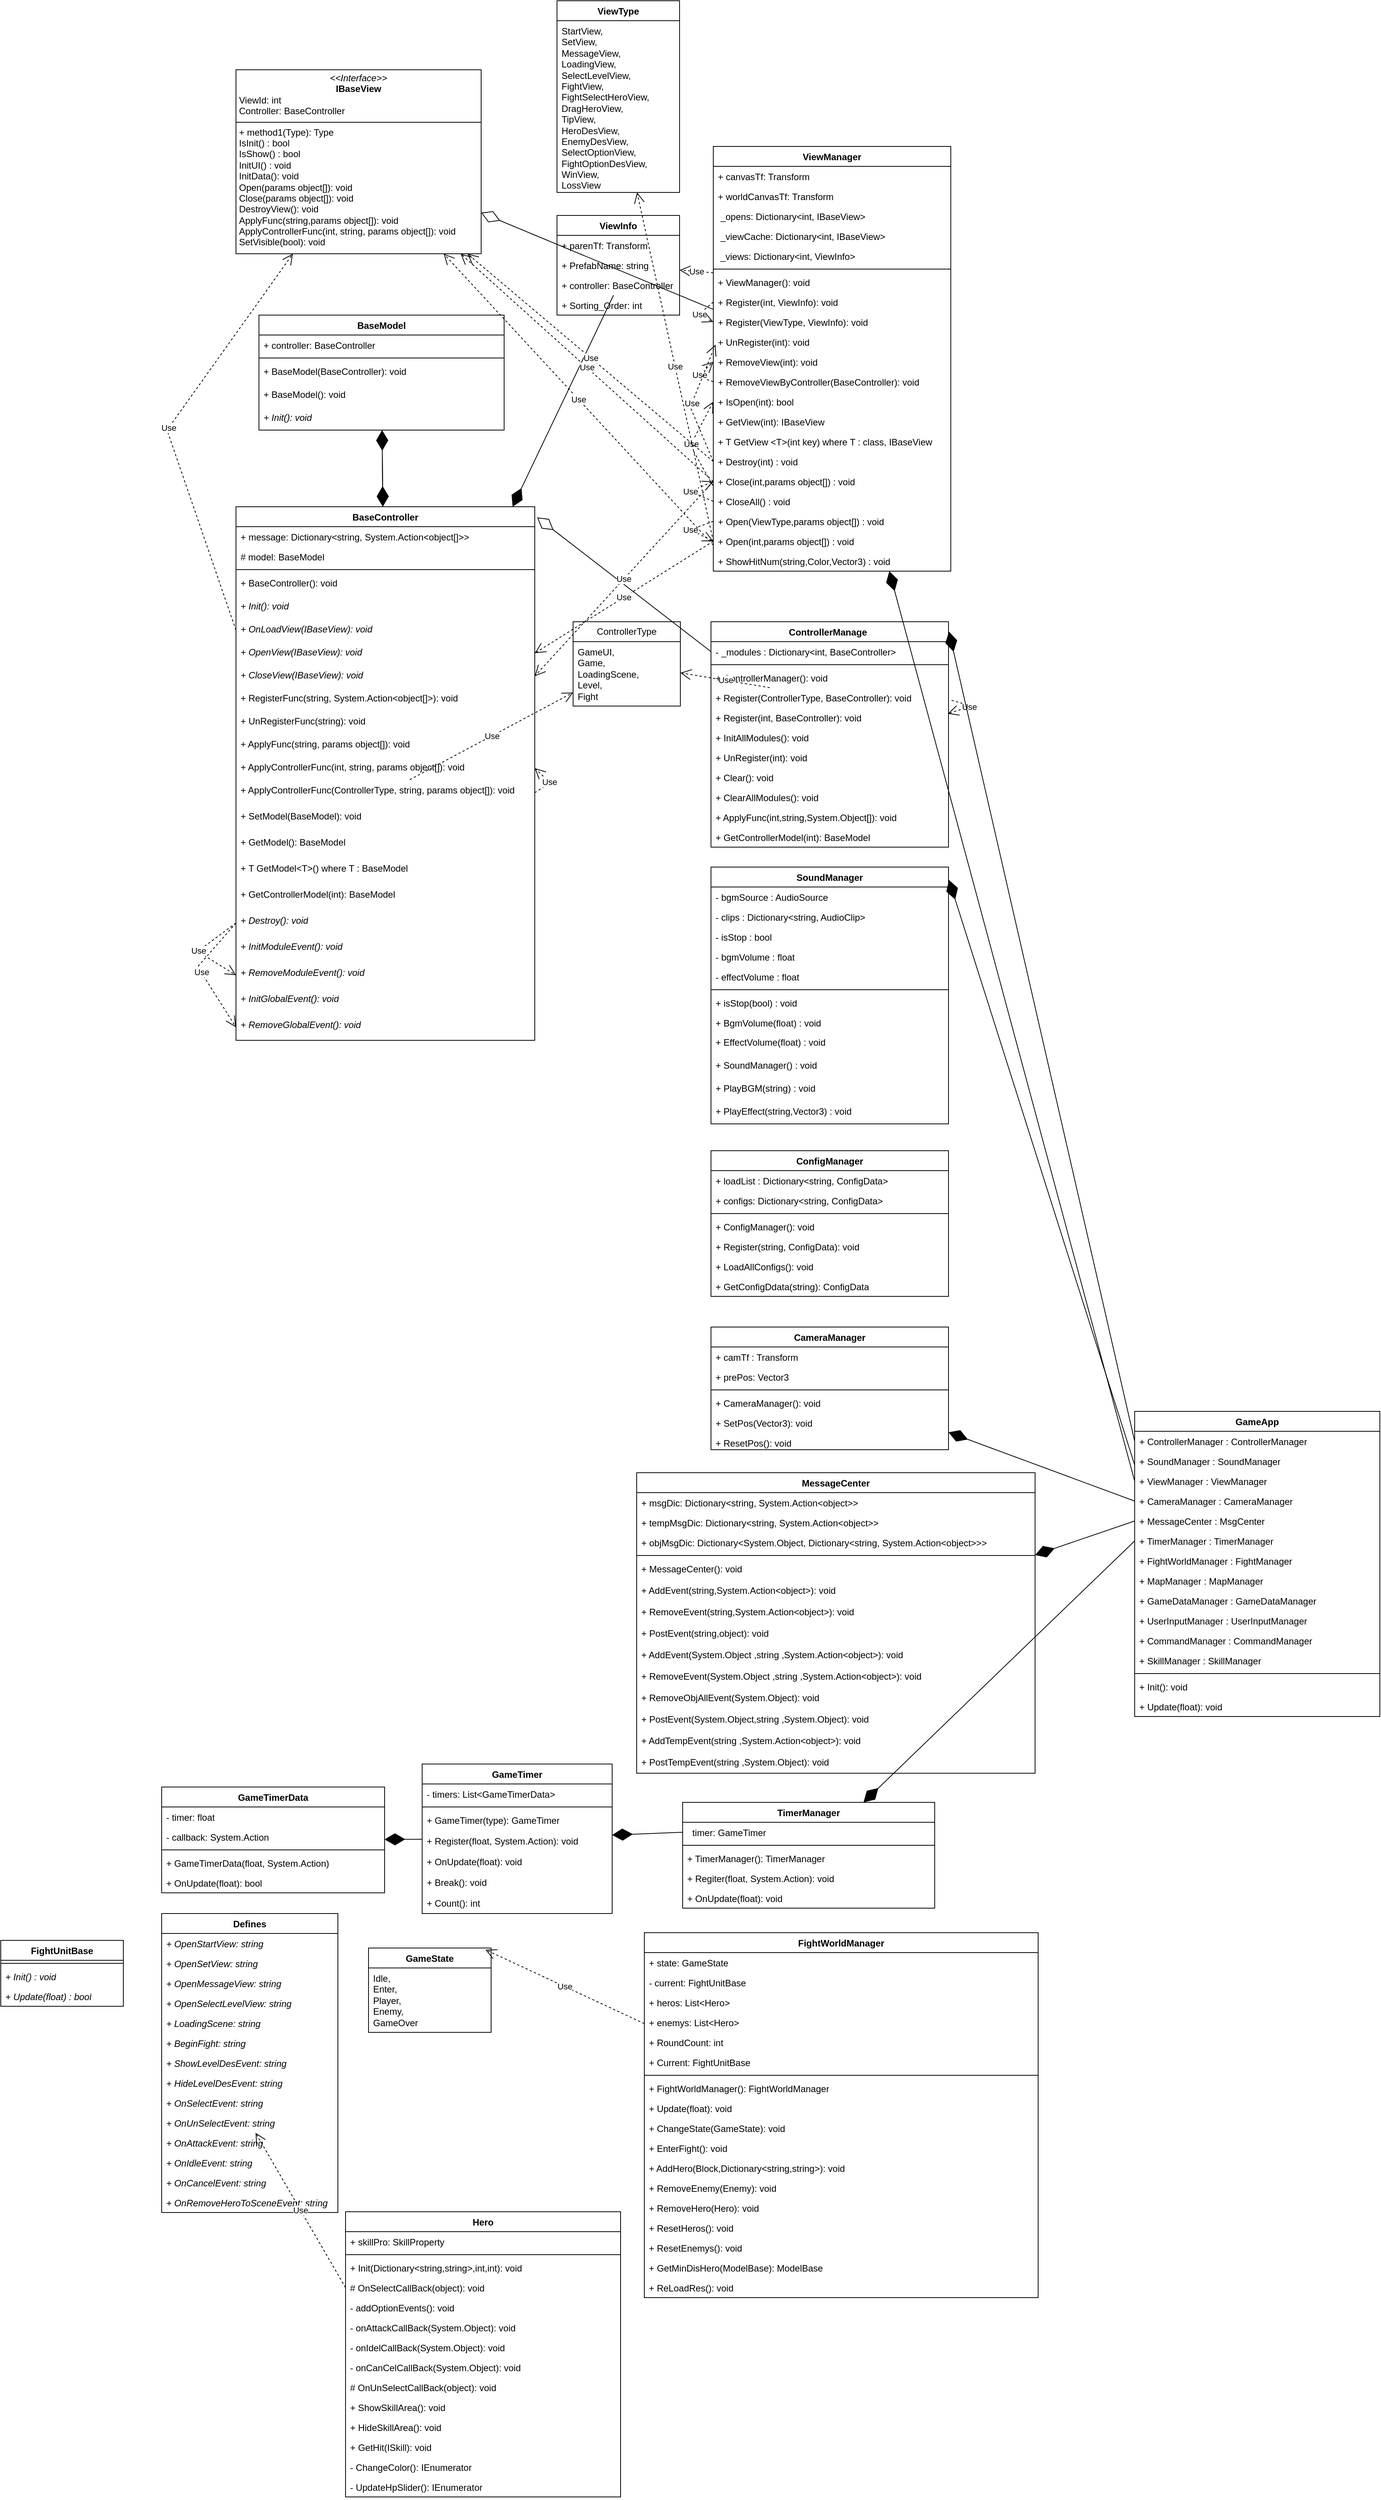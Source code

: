 <mxfile version="26.1.1">
  <diagram id="C5RBs43oDa-KdzZeNtuy" name="Page-1">
    <mxGraphModel dx="2956" dy="3154" grid="1" gridSize="10" guides="1" tooltips="1" connect="1" arrows="1" fold="1" page="1" pageScale="1" pageWidth="827" pageHeight="1169" math="0" shadow="0">
      <root>
        <mxCell id="WIyWlLk6GJQsqaUBKTNV-0" />
        <mxCell id="WIyWlLk6GJQsqaUBKTNV-1" parent="WIyWlLk6GJQsqaUBKTNV-0" />
        <mxCell id="NcNX63bowozpFFL_ACmJ-12" value="GameApp" style="swimlane;fontStyle=1;align=center;verticalAlign=top;childLayout=stackLayout;horizontal=1;startSize=26;horizontalStack=0;resizeParent=1;resizeParentMax=0;resizeLast=0;collapsible=1;marginBottom=0;whiteSpace=wrap;html=1;" vertex="1" parent="WIyWlLk6GJQsqaUBKTNV-1">
          <mxGeometry x="340" y="240" width="320" height="398" as="geometry" />
        </mxCell>
        <mxCell id="NcNX63bowozpFFL_ACmJ-35" value="+ ControllerManager : ControllerManager" style="text;strokeColor=none;fillColor=none;align=left;verticalAlign=top;spacingLeft=4;spacingRight=4;overflow=hidden;rotatable=0;points=[[0,0.5],[1,0.5]];portConstraint=eastwest;whiteSpace=wrap;html=1;" vertex="1" parent="NcNX63bowozpFFL_ACmJ-12">
          <mxGeometry y="26" width="320" height="26" as="geometry" />
        </mxCell>
        <mxCell id="NcNX63bowozpFFL_ACmJ-36" value="+ SoundManager : SoundManager" style="text;strokeColor=none;fillColor=none;align=left;verticalAlign=top;spacingLeft=4;spacingRight=4;overflow=hidden;rotatable=0;points=[[0,0.5],[1,0.5]];portConstraint=eastwest;whiteSpace=wrap;html=1;" vertex="1" parent="NcNX63bowozpFFL_ACmJ-12">
          <mxGeometry y="52" width="320" height="26" as="geometry" />
        </mxCell>
        <mxCell id="NcNX63bowozpFFL_ACmJ-37" value="+ ViewManager : ViewManager" style="text;strokeColor=none;fillColor=none;align=left;verticalAlign=top;spacingLeft=4;spacingRight=4;overflow=hidden;rotatable=0;points=[[0,0.5],[1,0.5]];portConstraint=eastwest;whiteSpace=wrap;html=1;" vertex="1" parent="NcNX63bowozpFFL_ACmJ-12">
          <mxGeometry y="78" width="320" height="26" as="geometry" />
        </mxCell>
        <mxCell id="NcNX63bowozpFFL_ACmJ-38" value="+ CameraManager : CameraManager" style="text;strokeColor=none;fillColor=none;align=left;verticalAlign=top;spacingLeft=4;spacingRight=4;overflow=hidden;rotatable=0;points=[[0,0.5],[1,0.5]];portConstraint=eastwest;whiteSpace=wrap;html=1;" vertex="1" parent="NcNX63bowozpFFL_ACmJ-12">
          <mxGeometry y="104" width="320" height="26" as="geometry" />
        </mxCell>
        <mxCell id="NcNX63bowozpFFL_ACmJ-39" value="+ MessageCenter : MsgCenter" style="text;strokeColor=none;fillColor=none;align=left;verticalAlign=top;spacingLeft=4;spacingRight=4;overflow=hidden;rotatable=0;points=[[0,0.5],[1,0.5]];portConstraint=eastwest;whiteSpace=wrap;html=1;" vertex="1" parent="NcNX63bowozpFFL_ACmJ-12">
          <mxGeometry y="130" width="320" height="26" as="geometry" />
        </mxCell>
        <mxCell id="NcNX63bowozpFFL_ACmJ-40" value="+ TimerManager : TimerManager" style="text;strokeColor=none;fillColor=none;align=left;verticalAlign=top;spacingLeft=4;spacingRight=4;overflow=hidden;rotatable=0;points=[[0,0.5],[1,0.5]];portConstraint=eastwest;whiteSpace=wrap;html=1;" vertex="1" parent="NcNX63bowozpFFL_ACmJ-12">
          <mxGeometry y="156" width="320" height="26" as="geometry" />
        </mxCell>
        <mxCell id="NcNX63bowozpFFL_ACmJ-41" value="+ FightWorldManager : FightManager" style="text;strokeColor=none;fillColor=none;align=left;verticalAlign=top;spacingLeft=4;spacingRight=4;overflow=hidden;rotatable=0;points=[[0,0.5],[1,0.5]];portConstraint=eastwest;whiteSpace=wrap;html=1;" vertex="1" parent="NcNX63bowozpFFL_ACmJ-12">
          <mxGeometry y="182" width="320" height="26" as="geometry" />
        </mxCell>
        <mxCell id="NcNX63bowozpFFL_ACmJ-42" value="+ MapManager : MapManager" style="text;strokeColor=none;fillColor=none;align=left;verticalAlign=top;spacingLeft=4;spacingRight=4;overflow=hidden;rotatable=0;points=[[0,0.5],[1,0.5]];portConstraint=eastwest;whiteSpace=wrap;html=1;" vertex="1" parent="NcNX63bowozpFFL_ACmJ-12">
          <mxGeometry y="208" width="320" height="26" as="geometry" />
        </mxCell>
        <mxCell id="NcNX63bowozpFFL_ACmJ-43" value="+ GameDataManager : GameDataManager" style="text;strokeColor=none;fillColor=none;align=left;verticalAlign=top;spacingLeft=4;spacingRight=4;overflow=hidden;rotatable=0;points=[[0,0.5],[1,0.5]];portConstraint=eastwest;whiteSpace=wrap;html=1;" vertex="1" parent="NcNX63bowozpFFL_ACmJ-12">
          <mxGeometry y="234" width="320" height="26" as="geometry" />
        </mxCell>
        <mxCell id="NcNX63bowozpFFL_ACmJ-44" value="+ UserInputManager : UserInputManager" style="text;strokeColor=none;fillColor=none;align=left;verticalAlign=top;spacingLeft=4;spacingRight=4;overflow=hidden;rotatable=0;points=[[0,0.5],[1,0.5]];portConstraint=eastwest;whiteSpace=wrap;html=1;" vertex="1" parent="NcNX63bowozpFFL_ACmJ-12">
          <mxGeometry y="260" width="320" height="26" as="geometry" />
        </mxCell>
        <mxCell id="NcNX63bowozpFFL_ACmJ-45" value="+ CommandManager : CommandManager" style="text;strokeColor=none;fillColor=none;align=left;verticalAlign=top;spacingLeft=4;spacingRight=4;overflow=hidden;rotatable=0;points=[[0,0.5],[1,0.5]];portConstraint=eastwest;whiteSpace=wrap;html=1;" vertex="1" parent="NcNX63bowozpFFL_ACmJ-12">
          <mxGeometry y="286" width="320" height="26" as="geometry" />
        </mxCell>
        <mxCell id="NcNX63bowozpFFL_ACmJ-13" value="+ SkillManager : SkillManager" style="text;strokeColor=none;fillColor=none;align=left;verticalAlign=top;spacingLeft=4;spacingRight=4;overflow=hidden;rotatable=0;points=[[0,0.5],[1,0.5]];portConstraint=eastwest;whiteSpace=wrap;html=1;" vertex="1" parent="NcNX63bowozpFFL_ACmJ-12">
          <mxGeometry y="312" width="320" height="26" as="geometry" />
        </mxCell>
        <mxCell id="NcNX63bowozpFFL_ACmJ-14" value="" style="line;strokeWidth=1;fillColor=none;align=left;verticalAlign=middle;spacingTop=-1;spacingLeft=3;spacingRight=3;rotatable=0;labelPosition=right;points=[];portConstraint=eastwest;strokeColor=inherit;" vertex="1" parent="NcNX63bowozpFFL_ACmJ-12">
          <mxGeometry y="338" width="320" height="8" as="geometry" />
        </mxCell>
        <mxCell id="NcNX63bowozpFFL_ACmJ-46" value="+ Init(): void" style="text;strokeColor=none;fillColor=none;align=left;verticalAlign=top;spacingLeft=4;spacingRight=4;overflow=hidden;rotatable=0;points=[[0,0.5],[1,0.5]];portConstraint=eastwest;whiteSpace=wrap;html=1;" vertex="1" parent="NcNX63bowozpFFL_ACmJ-12">
          <mxGeometry y="346" width="320" height="26" as="geometry" />
        </mxCell>
        <mxCell id="NcNX63bowozpFFL_ACmJ-15" value="+ Update(float): void" style="text;strokeColor=none;fillColor=none;align=left;verticalAlign=top;spacingLeft=4;spacingRight=4;overflow=hidden;rotatable=0;points=[[0,0.5],[1,0.5]];portConstraint=eastwest;whiteSpace=wrap;html=1;" vertex="1" parent="NcNX63bowozpFFL_ACmJ-12">
          <mxGeometry y="372" width="320" height="26" as="geometry" />
        </mxCell>
        <mxCell id="NcNX63bowozpFFL_ACmJ-52" value="SoundManager" style="swimlane;fontStyle=1;align=center;verticalAlign=top;childLayout=stackLayout;horizontal=1;startSize=26;horizontalStack=0;resizeParent=1;resizeParentMax=0;resizeLast=0;collapsible=1;marginBottom=0;whiteSpace=wrap;html=1;" vertex="1" parent="WIyWlLk6GJQsqaUBKTNV-1">
          <mxGeometry x="-213" y="-470" width="310" height="335" as="geometry" />
        </mxCell>
        <mxCell id="NcNX63bowozpFFL_ACmJ-56" value="- bgmSource : AudioSource&amp;nbsp;" style="text;strokeColor=none;fillColor=none;align=left;verticalAlign=top;spacingLeft=4;spacingRight=4;overflow=hidden;rotatable=0;points=[[0,0.5],[1,0.5]];portConstraint=eastwest;whiteSpace=wrap;html=1;" vertex="1" parent="NcNX63bowozpFFL_ACmJ-52">
          <mxGeometry y="26" width="310" height="26" as="geometry" />
        </mxCell>
        <mxCell id="NcNX63bowozpFFL_ACmJ-57" value="- clips : Dictionary&amp;lt;string, AudioClip&amp;gt;" style="text;strokeColor=none;fillColor=none;align=left;verticalAlign=top;spacingLeft=4;spacingRight=4;overflow=hidden;rotatable=0;points=[[0,0.5],[1,0.5]];portConstraint=eastwest;whiteSpace=wrap;html=1;" vertex="1" parent="NcNX63bowozpFFL_ACmJ-52">
          <mxGeometry y="52" width="310" height="26" as="geometry" />
        </mxCell>
        <mxCell id="NcNX63bowozpFFL_ACmJ-58" value="- isStop : bool" style="text;strokeColor=none;fillColor=none;align=left;verticalAlign=top;spacingLeft=4;spacingRight=4;overflow=hidden;rotatable=0;points=[[0,0.5],[1,0.5]];portConstraint=eastwest;whiteSpace=wrap;html=1;" vertex="1" parent="NcNX63bowozpFFL_ACmJ-52">
          <mxGeometry y="78" width="310" height="26" as="geometry" />
        </mxCell>
        <mxCell id="NcNX63bowozpFFL_ACmJ-61" value="- bgmVolume : float" style="text;strokeColor=none;fillColor=none;align=left;verticalAlign=top;spacingLeft=4;spacingRight=4;overflow=hidden;rotatable=0;points=[[0,0.5],[1,0.5]];portConstraint=eastwest;whiteSpace=wrap;html=1;" vertex="1" parent="NcNX63bowozpFFL_ACmJ-52">
          <mxGeometry y="104" width="310" height="26" as="geometry" />
        </mxCell>
        <mxCell id="NcNX63bowozpFFL_ACmJ-53" value="- effectVolume : float" style="text;strokeColor=none;fillColor=none;align=left;verticalAlign=top;spacingLeft=4;spacingRight=4;overflow=hidden;rotatable=0;points=[[0,0.5],[1,0.5]];portConstraint=eastwest;whiteSpace=wrap;html=1;" vertex="1" parent="NcNX63bowozpFFL_ACmJ-52">
          <mxGeometry y="130" width="310" height="26" as="geometry" />
        </mxCell>
        <mxCell id="NcNX63bowozpFFL_ACmJ-54" value="" style="line;strokeWidth=1;fillColor=none;align=left;verticalAlign=middle;spacingTop=-1;spacingLeft=3;spacingRight=3;rotatable=0;labelPosition=right;points=[];portConstraint=eastwest;strokeColor=inherit;" vertex="1" parent="NcNX63bowozpFFL_ACmJ-52">
          <mxGeometry y="156" width="310" height="8" as="geometry" />
        </mxCell>
        <mxCell id="NcNX63bowozpFFL_ACmJ-60" value="+ isStop(bool) : void&lt;div&gt;&lt;br&gt;&lt;/div&gt;" style="text;strokeColor=none;fillColor=none;align=left;verticalAlign=top;spacingLeft=4;spacingRight=4;overflow=hidden;rotatable=0;points=[[0,0.5],[1,0.5]];portConstraint=eastwest;whiteSpace=wrap;html=1;" vertex="1" parent="NcNX63bowozpFFL_ACmJ-52">
          <mxGeometry y="164" width="310" height="26" as="geometry" />
        </mxCell>
        <mxCell id="NcNX63bowozpFFL_ACmJ-63" value="+ BgmVolume(float) : void" style="text;strokeColor=none;fillColor=none;align=left;verticalAlign=top;spacingLeft=4;spacingRight=4;overflow=hidden;rotatable=0;points=[[0,0.5],[1,0.5]];portConstraint=eastwest;whiteSpace=wrap;html=1;" vertex="1" parent="NcNX63bowozpFFL_ACmJ-52">
          <mxGeometry y="190" width="310" height="25" as="geometry" />
        </mxCell>
        <mxCell id="NcNX63bowozpFFL_ACmJ-64" value="+ EffectVolume(float) : void" style="text;strokeColor=none;fillColor=none;align=left;verticalAlign=top;spacingLeft=4;spacingRight=4;overflow=hidden;rotatable=0;points=[[0,0.5],[1,0.5]];portConstraint=eastwest;whiteSpace=wrap;html=1;" vertex="1" parent="NcNX63bowozpFFL_ACmJ-52">
          <mxGeometry y="215" width="310" height="30" as="geometry" />
        </mxCell>
        <mxCell id="NcNX63bowozpFFL_ACmJ-65" value="+ SoundManager() : void" style="text;strokeColor=none;fillColor=none;align=left;verticalAlign=top;spacingLeft=4;spacingRight=4;overflow=hidden;rotatable=0;points=[[0,0.5],[1,0.5]];portConstraint=eastwest;whiteSpace=wrap;html=1;" vertex="1" parent="NcNX63bowozpFFL_ACmJ-52">
          <mxGeometry y="245" width="310" height="30" as="geometry" />
        </mxCell>
        <mxCell id="NcNX63bowozpFFL_ACmJ-66" value="+ PlayBGM(string) : void" style="text;strokeColor=none;fillColor=none;align=left;verticalAlign=top;spacingLeft=4;spacingRight=4;overflow=hidden;rotatable=0;points=[[0,0.5],[1,0.5]];portConstraint=eastwest;whiteSpace=wrap;html=1;" vertex="1" parent="NcNX63bowozpFFL_ACmJ-52">
          <mxGeometry y="275" width="310" height="30" as="geometry" />
        </mxCell>
        <mxCell id="NcNX63bowozpFFL_ACmJ-55" value="+ PlayEffect(string,Vector3) : void" style="text;strokeColor=none;fillColor=none;align=left;verticalAlign=top;spacingLeft=4;spacingRight=4;overflow=hidden;rotatable=0;points=[[0,0.5],[1,0.5]];portConstraint=eastwest;whiteSpace=wrap;html=1;" vertex="1" parent="NcNX63bowozpFFL_ACmJ-52">
          <mxGeometry y="305" width="310" height="30" as="geometry" />
        </mxCell>
        <mxCell id="NcNX63bowozpFFL_ACmJ-68" value="" style="endArrow=diamondThin;endFill=1;endSize=24;html=1;rounded=0;exitX=0;exitY=0.692;exitDx=0;exitDy=0;exitPerimeter=0;entryX=1.002;entryY=0.05;entryDx=0;entryDy=0;entryPerimeter=0;" edge="1" parent="WIyWlLk6GJQsqaUBKTNV-1" source="NcNX63bowozpFFL_ACmJ-36" target="NcNX63bowozpFFL_ACmJ-52">
          <mxGeometry width="160" relative="1" as="geometry">
            <mxPoint x="270" y="410" as="sourcePoint" />
            <mxPoint x="430" y="410" as="targetPoint" />
          </mxGeometry>
        </mxCell>
        <mxCell id="NcNX63bowozpFFL_ACmJ-70" value="ControllerManage&lt;span style=&quot;white-space: pre;&quot;&gt;&#x9;&lt;/span&gt;" style="swimlane;fontStyle=1;align=center;verticalAlign=top;childLayout=stackLayout;horizontal=1;startSize=26;horizontalStack=0;resizeParent=1;resizeParentMax=0;resizeLast=0;collapsible=1;marginBottom=0;whiteSpace=wrap;html=1;" vertex="1" parent="WIyWlLk6GJQsqaUBKTNV-1">
          <mxGeometry x="-213" y="-790" width="310" height="294" as="geometry" />
        </mxCell>
        <mxCell id="NcNX63bowozpFFL_ACmJ-74" value="- _modules : Dictionary&amp;lt;int, BaseController&amp;gt;" style="text;strokeColor=none;fillColor=none;align=left;verticalAlign=top;spacingLeft=4;spacingRight=4;overflow=hidden;rotatable=0;points=[[0,0.5],[1,0.5]];portConstraint=eastwest;whiteSpace=wrap;html=1;" vertex="1" parent="NcNX63bowozpFFL_ACmJ-70">
          <mxGeometry y="26" width="310" height="26" as="geometry" />
        </mxCell>
        <mxCell id="NcNX63bowozpFFL_ACmJ-72" value="" style="line;strokeWidth=1;fillColor=none;align=left;verticalAlign=middle;spacingTop=-1;spacingLeft=3;spacingRight=3;rotatable=0;labelPosition=right;points=[];portConstraint=eastwest;strokeColor=inherit;" vertex="1" parent="NcNX63bowozpFFL_ACmJ-70">
          <mxGeometry y="52" width="310" height="8" as="geometry" />
        </mxCell>
        <mxCell id="NcNX63bowozpFFL_ACmJ-75" value="+ ControllerManager(): void" style="text;strokeColor=none;fillColor=none;align=left;verticalAlign=top;spacingLeft=4;spacingRight=4;overflow=hidden;rotatable=0;points=[[0,0.5],[1,0.5]];portConstraint=eastwest;whiteSpace=wrap;html=1;" vertex="1" parent="NcNX63bowozpFFL_ACmJ-70">
          <mxGeometry y="60" width="310" height="26" as="geometry" />
        </mxCell>
        <mxCell id="NcNX63bowozpFFL_ACmJ-76" value="+ Register(ControllerType, BaseController): void" style="text;strokeColor=none;fillColor=none;align=left;verticalAlign=top;spacingLeft=4;spacingRight=4;overflow=hidden;rotatable=0;points=[[0,0.5],[1,0.5]];portConstraint=eastwest;whiteSpace=wrap;html=1;" vertex="1" parent="NcNX63bowozpFFL_ACmJ-70">
          <mxGeometry y="86" width="310" height="26" as="geometry" />
        </mxCell>
        <mxCell id="NcNX63bowozpFFL_ACmJ-84" value="+ Register(int, BaseController): void" style="text;strokeColor=none;fillColor=none;align=left;verticalAlign=top;spacingLeft=4;spacingRight=4;overflow=hidden;rotatable=0;points=[[0,0.5],[1,0.5]];portConstraint=eastwest;whiteSpace=wrap;html=1;" vertex="1" parent="NcNX63bowozpFFL_ACmJ-70">
          <mxGeometry y="112" width="310" height="26" as="geometry" />
        </mxCell>
        <mxCell id="NcNX63bowozpFFL_ACmJ-87" value="+ InitAllModules(): void" style="text;strokeColor=none;fillColor=none;align=left;verticalAlign=top;spacingLeft=4;spacingRight=4;overflow=hidden;rotatable=0;points=[[0,0.5],[1,0.5]];portConstraint=eastwest;whiteSpace=wrap;html=1;" vertex="1" parent="NcNX63bowozpFFL_ACmJ-70">
          <mxGeometry y="138" width="310" height="26" as="geometry" />
        </mxCell>
        <mxCell id="NcNX63bowozpFFL_ACmJ-88" value="+ UnRegister(int): void" style="text;strokeColor=none;fillColor=none;align=left;verticalAlign=top;spacingLeft=4;spacingRight=4;overflow=hidden;rotatable=0;points=[[0,0.5],[1,0.5]];portConstraint=eastwest;whiteSpace=wrap;html=1;" vertex="1" parent="NcNX63bowozpFFL_ACmJ-70">
          <mxGeometry y="164" width="310" height="26" as="geometry" />
        </mxCell>
        <mxCell id="NcNX63bowozpFFL_ACmJ-89" value="+ Clear(): void" style="text;strokeColor=none;fillColor=none;align=left;verticalAlign=top;spacingLeft=4;spacingRight=4;overflow=hidden;rotatable=0;points=[[0,0.5],[1,0.5]];portConstraint=eastwest;whiteSpace=wrap;html=1;" vertex="1" parent="NcNX63bowozpFFL_ACmJ-70">
          <mxGeometry y="190" width="310" height="26" as="geometry" />
        </mxCell>
        <mxCell id="NcNX63bowozpFFL_ACmJ-90" value="+ ClearAllModules(): void" style="text;strokeColor=none;fillColor=none;align=left;verticalAlign=top;spacingLeft=4;spacingRight=4;overflow=hidden;rotatable=0;points=[[0,0.5],[1,0.5]];portConstraint=eastwest;whiteSpace=wrap;html=1;" vertex="1" parent="NcNX63bowozpFFL_ACmJ-70">
          <mxGeometry y="216" width="310" height="26" as="geometry" />
        </mxCell>
        <mxCell id="NcNX63bowozpFFL_ACmJ-91" value="+ ApplyFunc(int,string,System.Object[]): void" style="text;strokeColor=none;fillColor=none;align=left;verticalAlign=top;spacingLeft=4;spacingRight=4;overflow=hidden;rotatable=0;points=[[0,0.5],[1,0.5]];portConstraint=eastwest;whiteSpace=wrap;html=1;" vertex="1" parent="NcNX63bowozpFFL_ACmJ-70">
          <mxGeometry y="242" width="310" height="26" as="geometry" />
        </mxCell>
        <mxCell id="NcNX63bowozpFFL_ACmJ-73" value="+ GetControllerModel(int): BaseModel" style="text;strokeColor=none;fillColor=none;align=left;verticalAlign=top;spacingLeft=4;spacingRight=4;overflow=hidden;rotatable=0;points=[[0,0.5],[1,0.5]];portConstraint=eastwest;whiteSpace=wrap;html=1;" vertex="1" parent="NcNX63bowozpFFL_ACmJ-70">
          <mxGeometry y="268" width="310" height="26" as="geometry" />
        </mxCell>
        <mxCell id="NcNX63bowozpFFL_ACmJ-79" value="Use" style="endArrow=open;endSize=12;dashed=1;html=1;rounded=0;exitX=1.013;exitY=0.632;exitDx=0;exitDy=0;exitPerimeter=0;entryX=0.997;entryY=0.308;entryDx=0;entryDy=0;entryPerimeter=0;" edge="1" parent="NcNX63bowozpFFL_ACmJ-70" source="NcNX63bowozpFFL_ACmJ-76" target="NcNX63bowozpFFL_ACmJ-84">
          <mxGeometry width="160" relative="1" as="geometry">
            <mxPoint x="250" y="120" as="sourcePoint" />
            <mxPoint x="410" y="120" as="targetPoint" />
            <Array as="points">
              <mxPoint x="340" y="110" />
            </Array>
          </mxGeometry>
        </mxCell>
        <mxCell id="NcNX63bowozpFFL_ACmJ-93" value="" style="endArrow=diamondThin;endFill=1;endSize=24;html=1;rounded=0;exitX=0;exitY=0.5;exitDx=0;exitDy=0;entryX=1.002;entryY=0.044;entryDx=0;entryDy=0;entryPerimeter=0;" edge="1" parent="WIyWlLk6GJQsqaUBKTNV-1" source="NcNX63bowozpFFL_ACmJ-35" target="NcNX63bowozpFFL_ACmJ-70">
          <mxGeometry width="160" relative="1" as="geometry">
            <mxPoint x="410" y="20" as="sourcePoint" />
            <mxPoint x="570" y="20" as="targetPoint" />
          </mxGeometry>
        </mxCell>
        <mxCell id="NcNX63bowozpFFL_ACmJ-94" value="BaseController" style="swimlane;fontStyle=1;align=center;verticalAlign=top;childLayout=stackLayout;horizontal=1;startSize=26;horizontalStack=0;resizeParent=1;resizeParentMax=0;resizeLast=0;collapsible=1;marginBottom=0;whiteSpace=wrap;html=1;" vertex="1" parent="WIyWlLk6GJQsqaUBKTNV-1">
          <mxGeometry x="-833" y="-940" width="390" height="696" as="geometry" />
        </mxCell>
        <mxCell id="NcNX63bowozpFFL_ACmJ-99" value="+ message: Dictionary&amp;lt;string, System.Action&amp;lt;object[]&amp;gt;&amp;gt;" style="text;strokeColor=none;fillColor=none;align=left;verticalAlign=top;spacingLeft=4;spacingRight=4;overflow=hidden;rotatable=0;points=[[0,0.5],[1,0.5]];portConstraint=eastwest;whiteSpace=wrap;html=1;" vertex="1" parent="NcNX63bowozpFFL_ACmJ-94">
          <mxGeometry y="26" width="390" height="26" as="geometry" />
        </mxCell>
        <mxCell id="NcNX63bowozpFFL_ACmJ-95" value="# model: BaseModel" style="text;strokeColor=none;fillColor=none;align=left;verticalAlign=top;spacingLeft=4;spacingRight=4;overflow=hidden;rotatable=0;points=[[0,0.5],[1,0.5]];portConstraint=eastwest;whiteSpace=wrap;html=1;" vertex="1" parent="NcNX63bowozpFFL_ACmJ-94">
          <mxGeometry y="52" width="390" height="26" as="geometry" />
        </mxCell>
        <mxCell id="NcNX63bowozpFFL_ACmJ-96" value="" style="line;strokeWidth=1;fillColor=none;align=left;verticalAlign=middle;spacingTop=-1;spacingLeft=3;spacingRight=3;rotatable=0;labelPosition=right;points=[];portConstraint=eastwest;strokeColor=inherit;" vertex="1" parent="NcNX63bowozpFFL_ACmJ-94">
          <mxGeometry y="78" width="390" height="8" as="geometry" />
        </mxCell>
        <mxCell id="NcNX63bowozpFFL_ACmJ-103" value="+ BaseController(): void" style="text;strokeColor=none;fillColor=none;align=left;verticalAlign=top;spacingLeft=4;spacingRight=4;overflow=hidden;rotatable=0;points=[[0,0.5],[1,0.5]];portConstraint=eastwest;whiteSpace=wrap;html=1;" vertex="1" parent="NcNX63bowozpFFL_ACmJ-94">
          <mxGeometry y="86" width="390" height="30" as="geometry" />
        </mxCell>
        <mxCell id="NcNX63bowozpFFL_ACmJ-104" value="&lt;i&gt;+ Init(): void&lt;/i&gt;" style="text;strokeColor=none;fillColor=none;align=left;verticalAlign=top;spacingLeft=4;spacingRight=4;overflow=hidden;rotatable=0;points=[[0,0.5],[1,0.5]];portConstraint=eastwest;whiteSpace=wrap;html=1;" vertex="1" parent="NcNX63bowozpFFL_ACmJ-94">
          <mxGeometry y="116" width="390" height="30" as="geometry" />
        </mxCell>
        <mxCell id="NcNX63bowozpFFL_ACmJ-105" value="&lt;i&gt;+ OnLoadView(IBaseView): void&lt;/i&gt;" style="text;strokeColor=none;fillColor=none;align=left;verticalAlign=top;spacingLeft=4;spacingRight=4;overflow=hidden;rotatable=0;points=[[0,0.5],[1,0.5]];portConstraint=eastwest;whiteSpace=wrap;html=1;" vertex="1" parent="NcNX63bowozpFFL_ACmJ-94">
          <mxGeometry y="146" width="390" height="30" as="geometry" />
        </mxCell>
        <mxCell id="NcNX63bowozpFFL_ACmJ-106" value="&lt;i&gt;+ OpenView(IBaseView): void&lt;/i&gt;" style="text;strokeColor=none;fillColor=none;align=left;verticalAlign=top;spacingLeft=4;spacingRight=4;overflow=hidden;rotatable=0;points=[[0,0.5],[1,0.5]];portConstraint=eastwest;whiteSpace=wrap;html=1;" vertex="1" parent="NcNX63bowozpFFL_ACmJ-94">
          <mxGeometry y="176" width="390" height="30" as="geometry" />
        </mxCell>
        <mxCell id="NcNX63bowozpFFL_ACmJ-107" value="&lt;i&gt;+ CloseView(IBaseView): void&lt;/i&gt;" style="text;strokeColor=none;fillColor=none;align=left;verticalAlign=top;spacingLeft=4;spacingRight=4;overflow=hidden;rotatable=0;points=[[0,0.5],[1,0.5]];portConstraint=eastwest;whiteSpace=wrap;html=1;" vertex="1" parent="NcNX63bowozpFFL_ACmJ-94">
          <mxGeometry y="206" width="390" height="30" as="geometry" />
        </mxCell>
        <mxCell id="NcNX63bowozpFFL_ACmJ-109" value="&lt;span style=&quot;font-style: normal;&quot;&gt;+ RegisterFunc(string, System.Action&amp;lt;object[]&amp;gt;): void&lt;/span&gt;" style="text;strokeColor=none;fillColor=none;align=left;verticalAlign=top;spacingLeft=4;spacingRight=4;overflow=hidden;rotatable=0;points=[[0,0.5],[1,0.5]];portConstraint=eastwest;whiteSpace=wrap;html=1;fontStyle=2" vertex="1" parent="NcNX63bowozpFFL_ACmJ-94">
          <mxGeometry y="236" width="390" height="30" as="geometry" />
        </mxCell>
        <mxCell id="NcNX63bowozpFFL_ACmJ-110" value="&lt;span style=&quot;font-style: normal;&quot;&gt;+ UnRegisterFunc(string): void&lt;/span&gt;" style="text;strokeColor=none;fillColor=none;align=left;verticalAlign=top;spacingLeft=4;spacingRight=4;overflow=hidden;rotatable=0;points=[[0,0.5],[1,0.5]];portConstraint=eastwest;whiteSpace=wrap;html=1;fontStyle=2" vertex="1" parent="NcNX63bowozpFFL_ACmJ-94">
          <mxGeometry y="266" width="390" height="30" as="geometry" />
        </mxCell>
        <mxCell id="NcNX63bowozpFFL_ACmJ-111" value="&lt;span style=&quot;font-style: normal;&quot;&gt;+ ApplyFunc(string, params object[]): void&lt;/span&gt;" style="text;strokeColor=none;fillColor=none;align=left;verticalAlign=top;spacingLeft=4;spacingRight=4;overflow=hidden;rotatable=0;points=[[0,0.5],[1,0.5]];portConstraint=eastwest;whiteSpace=wrap;html=1;fontStyle=2" vertex="1" parent="NcNX63bowozpFFL_ACmJ-94">
          <mxGeometry y="296" width="390" height="30" as="geometry" />
        </mxCell>
        <mxCell id="NcNX63bowozpFFL_ACmJ-112" value="&lt;span style=&quot;font-style: normal;&quot;&gt;+ ApplyControllerFunc(int, string, params object[]): void&lt;/span&gt;" style="text;strokeColor=none;fillColor=none;align=left;verticalAlign=top;spacingLeft=4;spacingRight=4;overflow=hidden;rotatable=0;points=[[0,0.5],[1,0.5]];portConstraint=eastwest;whiteSpace=wrap;html=1;fontStyle=2" vertex="1" parent="NcNX63bowozpFFL_ACmJ-94">
          <mxGeometry y="326" width="390" height="30" as="geometry" />
        </mxCell>
        <mxCell id="NcNX63bowozpFFL_ACmJ-115" value="&lt;span style=&quot;font-style: normal;&quot;&gt;+ ApplyControllerFunc(ControllerType, string, params object[]): void&lt;/span&gt;" style="text;strokeColor=none;fillColor=none;align=left;verticalAlign=top;spacingLeft=4;spacingRight=4;overflow=hidden;rotatable=0;points=[[0,0.5],[1,0.5]];portConstraint=eastwest;whiteSpace=wrap;html=1;fontStyle=2" vertex="1" parent="NcNX63bowozpFFL_ACmJ-94">
          <mxGeometry y="356" width="390" height="34" as="geometry" />
        </mxCell>
        <mxCell id="NcNX63bowozpFFL_ACmJ-116" value="&lt;span style=&quot;font-style: normal;&quot;&gt;+ SetModel(BaseModel): void&lt;/span&gt;" style="text;strokeColor=none;fillColor=none;align=left;verticalAlign=top;spacingLeft=4;spacingRight=4;overflow=hidden;rotatable=0;points=[[0,0.5],[1,0.5]];portConstraint=eastwest;whiteSpace=wrap;html=1;fontStyle=2" vertex="1" parent="NcNX63bowozpFFL_ACmJ-94">
          <mxGeometry y="390" width="390" height="34" as="geometry" />
        </mxCell>
        <mxCell id="NcNX63bowozpFFL_ACmJ-117" value="&lt;span style=&quot;font-style: normal;&quot;&gt;+ GetModel():&amp;nbsp;BaseModel&lt;/span&gt;" style="text;strokeColor=none;fillColor=none;align=left;verticalAlign=top;spacingLeft=4;spacingRight=4;overflow=hidden;rotatable=0;points=[[0,0.5],[1,0.5]];portConstraint=eastwest;whiteSpace=wrap;html=1;fontStyle=2" vertex="1" parent="NcNX63bowozpFFL_ACmJ-94">
          <mxGeometry y="424" width="390" height="34" as="geometry" />
        </mxCell>
        <mxCell id="NcNX63bowozpFFL_ACmJ-118" value="&lt;span style=&quot;font-style: normal;&quot;&gt;+&amp;nbsp;T GetModel&amp;lt;T&amp;gt;() where T : BaseModel&lt;/span&gt;" style="text;strokeColor=none;fillColor=none;align=left;verticalAlign=top;spacingLeft=4;spacingRight=4;overflow=hidden;rotatable=0;points=[[0,0.5],[1,0.5]];portConstraint=eastwest;whiteSpace=wrap;html=1;fontStyle=2" vertex="1" parent="NcNX63bowozpFFL_ACmJ-94">
          <mxGeometry y="458" width="390" height="34" as="geometry" />
        </mxCell>
        <mxCell id="NcNX63bowozpFFL_ACmJ-119" value="&lt;span style=&quot;font-style: normal;&quot;&gt;+ GetControllerModel(int): BaseModel&lt;/span&gt;" style="text;strokeColor=none;fillColor=none;align=left;verticalAlign=top;spacingLeft=4;spacingRight=4;overflow=hidden;rotatable=0;points=[[0,0.5],[1,0.5]];portConstraint=eastwest;whiteSpace=wrap;html=1;fontStyle=2" vertex="1" parent="NcNX63bowozpFFL_ACmJ-94">
          <mxGeometry y="492" width="390" height="34" as="geometry" />
        </mxCell>
        <mxCell id="NcNX63bowozpFFL_ACmJ-120" value="+&amp;nbsp;Destroy(): void" style="text;strokeColor=none;fillColor=none;align=left;verticalAlign=top;spacingLeft=4;spacingRight=4;overflow=hidden;rotatable=0;points=[[0,0.5],[1,0.5]];portConstraint=eastwest;whiteSpace=wrap;html=1;fontStyle=2" vertex="1" parent="NcNX63bowozpFFL_ACmJ-94">
          <mxGeometry y="526" width="390" height="34" as="geometry" />
        </mxCell>
        <mxCell id="NcNX63bowozpFFL_ACmJ-121" value="+&amp;nbsp;InitModuleEvent(): void" style="text;strokeColor=none;fillColor=none;align=left;verticalAlign=top;spacingLeft=4;spacingRight=4;overflow=hidden;rotatable=0;points=[[0,0.5],[1,0.5]];portConstraint=eastwest;whiteSpace=wrap;html=1;fontStyle=2" vertex="1" parent="NcNX63bowozpFFL_ACmJ-94">
          <mxGeometry y="560" width="390" height="34" as="geometry" />
        </mxCell>
        <mxCell id="NcNX63bowozpFFL_ACmJ-122" value="+&amp;nbsp;RemoveModuleEvent(): void" style="text;strokeColor=none;fillColor=none;align=left;verticalAlign=top;spacingLeft=4;spacingRight=4;overflow=hidden;rotatable=0;points=[[0,0.5],[1,0.5]];portConstraint=eastwest;whiteSpace=wrap;html=1;fontStyle=2" vertex="1" parent="NcNX63bowozpFFL_ACmJ-94">
          <mxGeometry y="594" width="390" height="34" as="geometry" />
        </mxCell>
        <mxCell id="NcNX63bowozpFFL_ACmJ-123" value="+&amp;nbsp;InitGlobalEvent(): void" style="text;strokeColor=none;fillColor=none;align=left;verticalAlign=top;spacingLeft=4;spacingRight=4;overflow=hidden;rotatable=0;points=[[0,0.5],[1,0.5]];portConstraint=eastwest;whiteSpace=wrap;html=1;fontStyle=2" vertex="1" parent="NcNX63bowozpFFL_ACmJ-94">
          <mxGeometry y="628" width="390" height="34" as="geometry" />
        </mxCell>
        <mxCell id="NcNX63bowozpFFL_ACmJ-97" value="+&amp;nbsp;RemoveGlobalEvent(): void" style="text;strokeColor=none;fillColor=none;align=left;verticalAlign=top;spacingLeft=4;spacingRight=4;overflow=hidden;rotatable=0;points=[[0,0.5],[1,0.5]];portConstraint=eastwest;whiteSpace=wrap;html=1;fontStyle=2" vertex="1" parent="NcNX63bowozpFFL_ACmJ-94">
          <mxGeometry y="662" width="390" height="34" as="geometry" />
        </mxCell>
        <mxCell id="NcNX63bowozpFFL_ACmJ-102" style="edgeStyle=orthogonalEdgeStyle;rounded=0;orthogonalLoop=1;jettySize=auto;html=1;exitX=0.5;exitY=1;exitDx=0;exitDy=0;entryX=0.5;entryY=1;entryDx=0;entryDy=0;entryPerimeter=0;" edge="1" parent="NcNX63bowozpFFL_ACmJ-94" source="NcNX63bowozpFFL_ACmJ-94" target="NcNX63bowozpFFL_ACmJ-97">
          <mxGeometry relative="1" as="geometry" />
        </mxCell>
        <mxCell id="NcNX63bowozpFFL_ACmJ-114" value="Use" style="endArrow=open;endSize=12;dashed=1;html=1;rounded=0;exitX=1;exitY=0.5;exitDx=0;exitDy=0;entryX=1;entryY=0.5;entryDx=0;entryDy=0;" edge="1" parent="NcNX63bowozpFFL_ACmJ-94" source="NcNX63bowozpFFL_ACmJ-115" target="NcNX63bowozpFFL_ACmJ-112">
          <mxGeometry width="160" relative="1" as="geometry">
            <mxPoint x="350" y="310" as="sourcePoint" />
            <mxPoint x="510" y="310" as="targetPoint" />
            <Array as="points">
              <mxPoint x="410" y="360" />
            </Array>
          </mxGeometry>
        </mxCell>
        <mxCell id="NcNX63bowozpFFL_ACmJ-124" value="Use" style="endArrow=open;endSize=12;dashed=1;html=1;rounded=0;exitX=0;exitY=0.5;exitDx=0;exitDy=0;entryX=0;entryY=0.5;entryDx=0;entryDy=0;" edge="1" parent="NcNX63bowozpFFL_ACmJ-94" source="NcNX63bowozpFFL_ACmJ-120" target="NcNX63bowozpFFL_ACmJ-122">
          <mxGeometry width="160" relative="1" as="geometry">
            <mxPoint x="310" y="540" as="sourcePoint" />
            <mxPoint x="470" y="540" as="targetPoint" />
            <Array as="points">
              <mxPoint x="-50" y="580" />
            </Array>
          </mxGeometry>
        </mxCell>
        <mxCell id="NcNX63bowozpFFL_ACmJ-125" value="Use" style="endArrow=open;endSize=12;dashed=1;html=1;rounded=0;exitX=0;exitY=0.5;exitDx=0;exitDy=0;entryX=0;entryY=0.5;entryDx=0;entryDy=0;" edge="1" parent="NcNX63bowozpFFL_ACmJ-94" source="NcNX63bowozpFFL_ACmJ-120" target="NcNX63bowozpFFL_ACmJ-97">
          <mxGeometry width="160" relative="1" as="geometry">
            <mxPoint x="230" y="530" as="sourcePoint" />
            <mxPoint x="390" y="530" as="targetPoint" />
            <Array as="points">
              <mxPoint x="-50" y="600" />
            </Array>
          </mxGeometry>
        </mxCell>
        <mxCell id="NcNX63bowozpFFL_ACmJ-128" value="" style="endArrow=diamondThin;endFill=0;endSize=24;html=1;rounded=0;exitX=0;exitY=0.5;exitDx=0;exitDy=0;entryX=1.008;entryY=0.02;entryDx=0;entryDy=0;entryPerimeter=0;" edge="1" parent="WIyWlLk6GJQsqaUBKTNV-1" source="NcNX63bowozpFFL_ACmJ-74" target="NcNX63bowozpFFL_ACmJ-94">
          <mxGeometry width="160" relative="1" as="geometry">
            <mxPoint x="-243" y="-730" as="sourcePoint" />
            <mxPoint x="-83" y="-730" as="targetPoint" />
          </mxGeometry>
        </mxCell>
        <mxCell id="NcNX63bowozpFFL_ACmJ-129" value="BaseModel" style="swimlane;fontStyle=1;align=center;verticalAlign=top;childLayout=stackLayout;horizontal=1;startSize=26;horizontalStack=0;resizeParent=1;resizeParentMax=0;resizeLast=0;collapsible=1;marginBottom=0;whiteSpace=wrap;html=1;" vertex="1" parent="WIyWlLk6GJQsqaUBKTNV-1">
          <mxGeometry x="-803" y="-1190" width="320" height="150" as="geometry" />
        </mxCell>
        <mxCell id="NcNX63bowozpFFL_ACmJ-130" value="+ controller: BaseController" style="text;strokeColor=none;fillColor=none;align=left;verticalAlign=top;spacingLeft=4;spacingRight=4;overflow=hidden;rotatable=0;points=[[0,0.5],[1,0.5]];portConstraint=eastwest;whiteSpace=wrap;html=1;" vertex="1" parent="NcNX63bowozpFFL_ACmJ-129">
          <mxGeometry y="26" width="320" height="26" as="geometry" />
        </mxCell>
        <mxCell id="NcNX63bowozpFFL_ACmJ-131" value="" style="line;strokeWidth=1;fillColor=none;align=left;verticalAlign=middle;spacingTop=-1;spacingLeft=3;spacingRight=3;rotatable=0;labelPosition=right;points=[];portConstraint=eastwest;strokeColor=inherit;" vertex="1" parent="NcNX63bowozpFFL_ACmJ-129">
          <mxGeometry y="52" width="320" height="8" as="geometry" />
        </mxCell>
        <mxCell id="NcNX63bowozpFFL_ACmJ-133" value="+ BaseModel(BaseController): void" style="text;strokeColor=none;fillColor=none;align=left;verticalAlign=top;spacingLeft=4;spacingRight=4;overflow=hidden;rotatable=0;points=[[0,0.5],[1,0.5]];portConstraint=eastwest;whiteSpace=wrap;html=1;" vertex="1" parent="NcNX63bowozpFFL_ACmJ-129">
          <mxGeometry y="60" width="320" height="30" as="geometry" />
        </mxCell>
        <mxCell id="NcNX63bowozpFFL_ACmJ-134" value="+ BaseModel(): void" style="text;strokeColor=none;fillColor=none;align=left;verticalAlign=top;spacingLeft=4;spacingRight=4;overflow=hidden;rotatable=0;points=[[0,0.5],[1,0.5]];portConstraint=eastwest;whiteSpace=wrap;html=1;" vertex="1" parent="NcNX63bowozpFFL_ACmJ-129">
          <mxGeometry y="90" width="320" height="30" as="geometry" />
        </mxCell>
        <mxCell id="NcNX63bowozpFFL_ACmJ-132" value="&lt;i&gt;+ Init(): void&lt;/i&gt;" style="text;strokeColor=none;fillColor=none;align=left;verticalAlign=top;spacingLeft=4;spacingRight=4;overflow=hidden;rotatable=0;points=[[0,0.5],[1,0.5]];portConstraint=eastwest;whiteSpace=wrap;html=1;" vertex="1" parent="NcNX63bowozpFFL_ACmJ-129">
          <mxGeometry y="120" width="320" height="30" as="geometry" />
        </mxCell>
        <mxCell id="NcNX63bowozpFFL_ACmJ-153" value="&lt;p style=&quot;margin:0px;margin-top:4px;text-align:center;&quot;&gt;&lt;i&gt;&amp;lt;&amp;lt;Interface&amp;gt;&amp;gt;&lt;/i&gt;&lt;br&gt;&lt;b&gt;IBaseView&lt;/b&gt;&lt;/p&gt;&lt;p style=&quot;margin:0px;margin-left:4px;&quot;&gt;ViewId: int&lt;/p&gt;&lt;p style=&quot;margin:0px;margin-left:4px;&quot;&gt;Controller: BaseController&lt;/p&gt;&lt;hr size=&quot;1&quot; style=&quot;border-style:solid;&quot;&gt;&lt;p style=&quot;margin:0px;margin-left:4px;&quot;&gt;+ method1(Type): Type&lt;/p&gt;&lt;p style=&quot;margin: 0px 0px 0px 4px;&quot;&gt;IsInit() : bool&lt;/p&gt;&lt;p style=&quot;margin: 0px 0px 0px 4px;&quot;&gt;IsShow() : bool&lt;/p&gt;&lt;p style=&quot;margin: 0px 0px 0px 4px;&quot;&gt;InitUI() : void&lt;/p&gt;&lt;p style=&quot;margin: 0px 0px 0px 4px;&quot;&gt;InitData(): void&lt;/p&gt;&lt;p style=&quot;margin: 0px 0px 0px 4px;&quot;&gt;Open(params object[]): void&lt;/p&gt;&lt;p style=&quot;margin: 0px 0px 0px 4px;&quot;&gt;Close(params object[]): void&lt;/p&gt;&lt;p style=&quot;margin: 0px 0px 0px 4px;&quot;&gt;DestroyView(): void&lt;/p&gt;&lt;p style=&quot;margin: 0px 0px 0px 4px;&quot;&gt;ApplyFunc(string,params object[]): void&amp;nbsp;&amp;nbsp;&lt;/p&gt;&lt;p style=&quot;margin: 0px 0px 0px 4px;&quot;&gt;ApplyControllerFunc(int, string, params object[]): void&lt;/p&gt;&lt;p style=&quot;margin: 0px 0px 0px 4px;&quot;&gt;SetVisible(bool): void&lt;/p&gt;" style="verticalAlign=top;align=left;overflow=fill;html=1;whiteSpace=wrap;" vertex="1" parent="WIyWlLk6GJQsqaUBKTNV-1">
          <mxGeometry x="-833" y="-1510" width="320" height="240" as="geometry" />
        </mxCell>
        <mxCell id="NcNX63bowozpFFL_ACmJ-156" value="Use" style="endArrow=open;endSize=12;dashed=1;html=1;rounded=0;exitX=0;exitY=0.5;exitDx=0;exitDy=0;" edge="1" parent="WIyWlLk6GJQsqaUBKTNV-1" source="NcNX63bowozpFFL_ACmJ-105" target="NcNX63bowozpFFL_ACmJ-153">
          <mxGeometry width="160" relative="1" as="geometry">
            <mxPoint x="-643" y="-880" as="sourcePoint" />
            <mxPoint x="-483" y="-880" as="targetPoint" />
            <Array as="points">
              <mxPoint x="-923" y="-1040" />
            </Array>
          </mxGeometry>
        </mxCell>
        <mxCell id="NcNX63bowozpFFL_ACmJ-160" value="" style="endArrow=diamondThin;endFill=1;endSize=24;html=1;rounded=0;" edge="1" parent="WIyWlLk6GJQsqaUBKTNV-1" source="NcNX63bowozpFFL_ACmJ-129" target="NcNX63bowozpFFL_ACmJ-94">
          <mxGeometry width="160" relative="1" as="geometry">
            <mxPoint x="-633" y="-940" as="sourcePoint" />
            <mxPoint x="-473" y="-940" as="targetPoint" />
          </mxGeometry>
        </mxCell>
        <mxCell id="NcNX63bowozpFFL_ACmJ-161" value="" style="endArrow=diamondThin;endFill=1;endSize=24;html=1;rounded=0;" edge="1" parent="WIyWlLk6GJQsqaUBKTNV-1" source="NcNX63bowozpFFL_ACmJ-94" target="NcNX63bowozpFFL_ACmJ-129">
          <mxGeometry width="160" relative="1" as="geometry">
            <mxPoint x="-423" y="-1050" as="sourcePoint" />
            <mxPoint x="-263" y="-1050" as="targetPoint" />
          </mxGeometry>
        </mxCell>
        <mxCell id="NcNX63bowozpFFL_ACmJ-168" value="ControllerType" style="swimlane;fontStyle=0;childLayout=stackLayout;horizontal=1;startSize=26;fillColor=none;horizontalStack=0;resizeParent=1;resizeParentMax=0;resizeLast=0;collapsible=1;marginBottom=0;whiteSpace=wrap;html=1;" vertex="1" parent="WIyWlLk6GJQsqaUBKTNV-1">
          <mxGeometry x="-393" y="-790" width="140" height="110" as="geometry" />
        </mxCell>
        <mxCell id="NcNX63bowozpFFL_ACmJ-171" value="&lt;div&gt;GameUI,&lt;/div&gt;&lt;div&gt;Game,&lt;/div&gt;&lt;div&gt;LoadingScene,&lt;/div&gt;&lt;div&gt;Level,&lt;/div&gt;&lt;div&gt;Fight&lt;/div&gt;" style="text;strokeColor=none;fillColor=none;align=left;verticalAlign=top;spacingLeft=4;spacingRight=4;overflow=hidden;rotatable=0;points=[[0,0.5],[1,0.5]];portConstraint=eastwest;whiteSpace=wrap;html=1;" vertex="1" parent="NcNX63bowozpFFL_ACmJ-168">
          <mxGeometry y="26" width="140" height="84" as="geometry" />
        </mxCell>
        <mxCell id="NcNX63bowozpFFL_ACmJ-173" value="Use" style="endArrow=open;endSize=12;dashed=1;html=1;rounded=0;" edge="1" parent="WIyWlLk6GJQsqaUBKTNV-1" source="NcNX63bowozpFFL_ACmJ-76" target="NcNX63bowozpFFL_ACmJ-168">
          <mxGeometry width="160" relative="1" as="geometry">
            <mxPoint x="-483" y="-600" as="sourcePoint" />
            <mxPoint x="-323" y="-600" as="targetPoint" />
          </mxGeometry>
        </mxCell>
        <mxCell id="NcNX63bowozpFFL_ACmJ-174" value="Use" style="endArrow=open;endSize=12;dashed=1;html=1;rounded=0;" edge="1" parent="WIyWlLk6GJQsqaUBKTNV-1" source="NcNX63bowozpFFL_ACmJ-115" target="NcNX63bowozpFFL_ACmJ-168">
          <mxGeometry width="160" relative="1" as="geometry">
            <mxPoint x="-523" y="-620" as="sourcePoint" />
            <mxPoint x="-363" y="-620" as="targetPoint" />
          </mxGeometry>
        </mxCell>
        <mxCell id="NcNX63bowozpFFL_ACmJ-175" value="ViewManager" style="swimlane;fontStyle=1;align=center;verticalAlign=top;childLayout=stackLayout;horizontal=1;startSize=26;horizontalStack=0;resizeParent=1;resizeParentMax=0;resizeLast=0;collapsible=1;marginBottom=0;whiteSpace=wrap;html=1;" vertex="1" parent="WIyWlLk6GJQsqaUBKTNV-1">
          <mxGeometry x="-210" y="-1410" width="310" height="554" as="geometry" />
        </mxCell>
        <mxCell id="NcNX63bowozpFFL_ACmJ-198" value="+ canvasTf: Transform" style="text;strokeColor=none;fillColor=none;align=left;verticalAlign=top;spacingLeft=4;spacingRight=4;overflow=hidden;rotatable=0;points=[[0,0.5],[1,0.5]];portConstraint=eastwest;whiteSpace=wrap;html=1;" vertex="1" parent="NcNX63bowozpFFL_ACmJ-175">
          <mxGeometry y="26" width="310" height="26" as="geometry" />
        </mxCell>
        <mxCell id="NcNX63bowozpFFL_ACmJ-199" value="+ worldCanvasTf: Transform" style="text;strokeColor=none;fillColor=none;align=left;verticalAlign=top;spacingLeft=4;spacingRight=4;overflow=hidden;rotatable=0;points=[[0,0.5],[1,0.5]];portConstraint=eastwest;whiteSpace=wrap;html=1;" vertex="1" parent="NcNX63bowozpFFL_ACmJ-175">
          <mxGeometry y="52" width="310" height="26" as="geometry" />
        </mxCell>
        <mxCell id="NcNX63bowozpFFL_ACmJ-201" value="&amp;nbsp;_opens: Dictionary&amp;lt;int, IBaseView&amp;gt;" style="text;strokeColor=none;fillColor=none;align=left;verticalAlign=top;spacingLeft=4;spacingRight=4;overflow=hidden;rotatable=0;points=[[0,0.5],[1,0.5]];portConstraint=eastwest;whiteSpace=wrap;html=1;" vertex="1" parent="NcNX63bowozpFFL_ACmJ-175">
          <mxGeometry y="78" width="310" height="26" as="geometry" />
        </mxCell>
        <mxCell id="NcNX63bowozpFFL_ACmJ-202" value="&amp;nbsp;_viewCache: Dictionary&amp;lt;int, IBaseView&amp;gt;" style="text;strokeColor=none;fillColor=none;align=left;verticalAlign=top;spacingLeft=4;spacingRight=4;overflow=hidden;rotatable=0;points=[[0,0.5],[1,0.5]];portConstraint=eastwest;whiteSpace=wrap;html=1;" vertex="1" parent="NcNX63bowozpFFL_ACmJ-175">
          <mxGeometry y="104" width="310" height="26" as="geometry" />
        </mxCell>
        <mxCell id="NcNX63bowozpFFL_ACmJ-176" value="&amp;nbsp;_views: Dictionary&amp;lt;int, ViewInfo&amp;gt;" style="text;strokeColor=none;fillColor=none;align=left;verticalAlign=top;spacingLeft=4;spacingRight=4;overflow=hidden;rotatable=0;points=[[0,0.5],[1,0.5]];portConstraint=eastwest;whiteSpace=wrap;html=1;" vertex="1" parent="NcNX63bowozpFFL_ACmJ-175">
          <mxGeometry y="130" width="310" height="26" as="geometry" />
        </mxCell>
        <mxCell id="NcNX63bowozpFFL_ACmJ-177" value="" style="line;strokeWidth=1;fillColor=none;align=left;verticalAlign=middle;spacingTop=-1;spacingLeft=3;spacingRight=3;rotatable=0;labelPosition=right;points=[];portConstraint=eastwest;strokeColor=inherit;" vertex="1" parent="NcNX63bowozpFFL_ACmJ-175">
          <mxGeometry y="156" width="310" height="8" as="geometry" />
        </mxCell>
        <mxCell id="NcNX63bowozpFFL_ACmJ-203" value="+ ViewManager(): void" style="text;strokeColor=none;fillColor=none;align=left;verticalAlign=top;spacingLeft=4;spacingRight=4;overflow=hidden;rotatable=0;points=[[0,0.5],[1,0.5]];portConstraint=eastwest;whiteSpace=wrap;html=1;" vertex="1" parent="NcNX63bowozpFFL_ACmJ-175">
          <mxGeometry y="164" width="310" height="26" as="geometry" />
        </mxCell>
        <mxCell id="NcNX63bowozpFFL_ACmJ-205" value="+ Register(int, ViewInfo): void" style="text;strokeColor=none;fillColor=none;align=left;verticalAlign=top;spacingLeft=4;spacingRight=4;overflow=hidden;rotatable=0;points=[[0,0.5],[1,0.5]];portConstraint=eastwest;whiteSpace=wrap;html=1;" vertex="1" parent="NcNX63bowozpFFL_ACmJ-175">
          <mxGeometry y="190" width="310" height="26" as="geometry" />
        </mxCell>
        <mxCell id="NcNX63bowozpFFL_ACmJ-206" value="+ Register(ViewType, ViewInfo): void" style="text;strokeColor=none;fillColor=none;align=left;verticalAlign=top;spacingLeft=4;spacingRight=4;overflow=hidden;rotatable=0;points=[[0,0.5],[1,0.5]];portConstraint=eastwest;whiteSpace=wrap;html=1;" vertex="1" parent="NcNX63bowozpFFL_ACmJ-175">
          <mxGeometry y="216" width="310" height="26" as="geometry" />
        </mxCell>
        <mxCell id="NcNX63bowozpFFL_ACmJ-207" value="+ UnRegister(int): void" style="text;strokeColor=none;fillColor=none;align=left;verticalAlign=top;spacingLeft=4;spacingRight=4;overflow=hidden;rotatable=0;points=[[0,0.5],[1,0.5]];portConstraint=eastwest;whiteSpace=wrap;html=1;" vertex="1" parent="NcNX63bowozpFFL_ACmJ-175">
          <mxGeometry y="242" width="310" height="26" as="geometry" />
        </mxCell>
        <mxCell id="NcNX63bowozpFFL_ACmJ-208" value="+ RemoveView(int): void" style="text;strokeColor=none;fillColor=none;align=left;verticalAlign=top;spacingLeft=4;spacingRight=4;overflow=hidden;rotatable=0;points=[[0,0.5],[1,0.5]];portConstraint=eastwest;whiteSpace=wrap;html=1;" vertex="1" parent="NcNX63bowozpFFL_ACmJ-175">
          <mxGeometry y="268" width="310" height="26" as="geometry" />
        </mxCell>
        <mxCell id="NcNX63bowozpFFL_ACmJ-209" value="+ RemoveViewByController(BaseController): void" style="text;strokeColor=none;fillColor=none;align=left;verticalAlign=top;spacingLeft=4;spacingRight=4;overflow=hidden;rotatable=0;points=[[0,0.5],[1,0.5]];portConstraint=eastwest;whiteSpace=wrap;html=1;" vertex="1" parent="NcNX63bowozpFFL_ACmJ-175">
          <mxGeometry y="294" width="310" height="26" as="geometry" />
        </mxCell>
        <mxCell id="NcNX63bowozpFFL_ACmJ-210" value="+ IsOpen(int): bool" style="text;strokeColor=none;fillColor=none;align=left;verticalAlign=top;spacingLeft=4;spacingRight=4;overflow=hidden;rotatable=0;points=[[0,0.5],[1,0.5]];portConstraint=eastwest;whiteSpace=wrap;html=1;" vertex="1" parent="NcNX63bowozpFFL_ACmJ-175">
          <mxGeometry y="320" width="310" height="26" as="geometry" />
        </mxCell>
        <mxCell id="NcNX63bowozpFFL_ACmJ-211" value="+ GetView(int): IBaseView" style="text;strokeColor=none;fillColor=none;align=left;verticalAlign=top;spacingLeft=4;spacingRight=4;overflow=hidden;rotatable=0;points=[[0,0.5],[1,0.5]];portConstraint=eastwest;whiteSpace=wrap;html=1;" vertex="1" parent="NcNX63bowozpFFL_ACmJ-175">
          <mxGeometry y="346" width="310" height="26" as="geometry" />
        </mxCell>
        <mxCell id="NcNX63bowozpFFL_ACmJ-212" value="+ T GetView &amp;lt;T&amp;gt;(int key) where T : class, IBaseView" style="text;strokeColor=none;fillColor=none;align=left;verticalAlign=top;spacingLeft=4;spacingRight=4;overflow=hidden;rotatable=0;points=[[0,0.5],[1,0.5]];portConstraint=eastwest;whiteSpace=wrap;html=1;" vertex="1" parent="NcNX63bowozpFFL_ACmJ-175">
          <mxGeometry y="372" width="310" height="26" as="geometry" />
        </mxCell>
        <mxCell id="NcNX63bowozpFFL_ACmJ-213" value="+ Destroy(int) : void" style="text;strokeColor=none;fillColor=none;align=left;verticalAlign=top;spacingLeft=4;spacingRight=4;overflow=hidden;rotatable=0;points=[[0,0.5],[1,0.5]];portConstraint=eastwest;whiteSpace=wrap;html=1;" vertex="1" parent="NcNX63bowozpFFL_ACmJ-175">
          <mxGeometry y="398" width="310" height="26" as="geometry" />
        </mxCell>
        <mxCell id="NcNX63bowozpFFL_ACmJ-216" value="+ Close(int,params object[]) : void" style="text;strokeColor=none;fillColor=none;align=left;verticalAlign=top;spacingLeft=4;spacingRight=4;overflow=hidden;rotatable=0;points=[[0,0.5],[1,0.5]];portConstraint=eastwest;whiteSpace=wrap;html=1;" vertex="1" parent="NcNX63bowozpFFL_ACmJ-175">
          <mxGeometry y="424" width="310" height="26" as="geometry" />
        </mxCell>
        <mxCell id="NcNX63bowozpFFL_ACmJ-217" value="+ CloseAll() : void" style="text;strokeColor=none;fillColor=none;align=left;verticalAlign=top;spacingLeft=4;spacingRight=4;overflow=hidden;rotatable=0;points=[[0,0.5],[1,0.5]];portConstraint=eastwest;whiteSpace=wrap;html=1;" vertex="1" parent="NcNX63bowozpFFL_ACmJ-175">
          <mxGeometry y="450" width="310" height="26" as="geometry" />
        </mxCell>
        <mxCell id="NcNX63bowozpFFL_ACmJ-218" value="+ Open(ViewType,params object[]) : void" style="text;strokeColor=none;fillColor=none;align=left;verticalAlign=top;spacingLeft=4;spacingRight=4;overflow=hidden;rotatable=0;points=[[0,0.5],[1,0.5]];portConstraint=eastwest;whiteSpace=wrap;html=1;" vertex="1" parent="NcNX63bowozpFFL_ACmJ-175">
          <mxGeometry y="476" width="310" height="26" as="geometry" />
        </mxCell>
        <mxCell id="NcNX63bowozpFFL_ACmJ-219" value="+ Open(int,params object[]) : void" style="text;strokeColor=none;fillColor=none;align=left;verticalAlign=top;spacingLeft=4;spacingRight=4;overflow=hidden;rotatable=0;points=[[0,0.5],[1,0.5]];portConstraint=eastwest;whiteSpace=wrap;html=1;" vertex="1" parent="NcNX63bowozpFFL_ACmJ-175">
          <mxGeometry y="502" width="310" height="26" as="geometry" />
        </mxCell>
        <mxCell id="NcNX63bowozpFFL_ACmJ-178" value="+ ShowHitNum(string,Color,Vector3) : void" style="text;strokeColor=none;fillColor=none;align=left;verticalAlign=top;spacingLeft=4;spacingRight=4;overflow=hidden;rotatable=0;points=[[0,0.5],[1,0.5]];portConstraint=eastwest;whiteSpace=wrap;html=1;" vertex="1" parent="NcNX63bowozpFFL_ACmJ-175">
          <mxGeometry y="528" width="310" height="26" as="geometry" />
        </mxCell>
        <mxCell id="NcNX63bowozpFFL_ACmJ-223" value="Use" style="endArrow=open;endSize=12;dashed=1;html=1;rounded=0;exitX=0;exitY=0.5;exitDx=0;exitDy=0;entryX=0;entryY=0.5;entryDx=0;entryDy=0;" edge="1" parent="NcNX63bowozpFFL_ACmJ-175" source="NcNX63bowozpFFL_ACmJ-205" target="NcNX63bowozpFFL_ACmJ-206">
          <mxGeometry width="160" relative="1" as="geometry">
            <mxPoint x="-70" y="280" as="sourcePoint" />
            <mxPoint x="90" y="280" as="targetPoint" />
            <Array as="points">
              <mxPoint x="-20" y="220" />
            </Array>
          </mxGeometry>
        </mxCell>
        <mxCell id="NcNX63bowozpFFL_ACmJ-225" value="Use" style="endArrow=open;endSize=12;dashed=1;html=1;rounded=0;exitX=0;exitY=0.5;exitDx=0;exitDy=0;entryX=0;entryY=0.5;entryDx=0;entryDy=0;" edge="1" parent="NcNX63bowozpFFL_ACmJ-175" source="NcNX63bowozpFFL_ACmJ-209" target="NcNX63bowozpFFL_ACmJ-208">
          <mxGeometry width="160" relative="1" as="geometry">
            <mxPoint x="-60" y="360" as="sourcePoint" />
            <mxPoint x="100" y="360" as="targetPoint" />
            <Array as="points">
              <mxPoint x="-20" y="300" />
            </Array>
          </mxGeometry>
        </mxCell>
        <mxCell id="NcNX63bowozpFFL_ACmJ-228" value="Use" style="endArrow=open;endSize=12;dashed=1;html=1;rounded=0;exitX=0;exitY=0.5;exitDx=0;exitDy=0;entryX=0.009;entryY=0.641;entryDx=0;entryDy=0;entryPerimeter=0;" edge="1" parent="NcNX63bowozpFFL_ACmJ-175" source="NcNX63bowozpFFL_ACmJ-213" target="NcNX63bowozpFFL_ACmJ-207">
          <mxGeometry width="160" relative="1" as="geometry">
            <mxPoint x="-30" y="310" as="sourcePoint" />
            <mxPoint x="130" y="310" as="targetPoint" />
            <Array as="points">
              <mxPoint x="-30" y="340" />
            </Array>
          </mxGeometry>
        </mxCell>
        <mxCell id="NcNX63bowozpFFL_ACmJ-231" value="Use" style="endArrow=open;endSize=12;dashed=1;html=1;rounded=0;exitX=-0.002;exitY=0.702;exitDx=0;exitDy=0;exitPerimeter=0;entryX=0;entryY=0.5;entryDx=0;entryDy=0;" edge="1" parent="NcNX63bowozpFFL_ACmJ-175" source="NcNX63bowozpFFL_ACmJ-216" target="NcNX63bowozpFFL_ACmJ-210">
          <mxGeometry width="160" relative="1" as="geometry">
            <mxPoint x="-50" y="370" as="sourcePoint" />
            <mxPoint x="110" y="370" as="targetPoint" />
            <Array as="points">
              <mxPoint x="-30" y="390" />
            </Array>
          </mxGeometry>
        </mxCell>
        <mxCell id="NcNX63bowozpFFL_ACmJ-237" value="Use" style="endArrow=open;endSize=12;dashed=1;html=1;rounded=0;exitX=0;exitY=0.5;exitDx=0;exitDy=0;entryX=0;entryY=0.5;entryDx=0;entryDy=0;" edge="1" parent="NcNX63bowozpFFL_ACmJ-175" source="NcNX63bowozpFFL_ACmJ-217" target="NcNX63bowozpFFL_ACmJ-216">
          <mxGeometry width="160" relative="1" as="geometry">
            <mxPoint x="70" y="400" as="sourcePoint" />
            <mxPoint x="230" y="400" as="targetPoint" />
            <Array as="points">
              <mxPoint x="-30" y="450" />
            </Array>
          </mxGeometry>
        </mxCell>
        <mxCell id="NcNX63bowozpFFL_ACmJ-239" value="Use" style="endArrow=open;endSize=12;dashed=1;html=1;rounded=0;exitX=0;exitY=0.5;exitDx=0;exitDy=0;entryX=0;entryY=0.5;entryDx=0;entryDy=0;" edge="1" parent="NcNX63bowozpFFL_ACmJ-175" source="NcNX63bowozpFFL_ACmJ-218" target="NcNX63bowozpFFL_ACmJ-219">
          <mxGeometry width="160" relative="1" as="geometry">
            <mxPoint x="70" y="430" as="sourcePoint" />
            <mxPoint x="230" y="430" as="targetPoint" />
            <Array as="points">
              <mxPoint x="-30" y="500" />
            </Array>
          </mxGeometry>
        </mxCell>
        <mxCell id="NcNX63bowozpFFL_ACmJ-183" value="ViewInfo" style="swimlane;fontStyle=1;align=center;verticalAlign=top;childLayout=stackLayout;horizontal=1;startSize=26;horizontalStack=0;resizeParent=1;resizeParentMax=0;resizeLast=0;collapsible=1;marginBottom=0;whiteSpace=wrap;html=1;" vertex="1" parent="WIyWlLk6GJQsqaUBKTNV-1">
          <mxGeometry x="-414" y="-1320" width="160" height="130" as="geometry" />
        </mxCell>
        <mxCell id="NcNX63bowozpFFL_ACmJ-187" value="+ parenTf: Transform" style="text;strokeColor=none;fillColor=none;align=left;verticalAlign=top;spacingLeft=4;spacingRight=4;overflow=hidden;rotatable=0;points=[[0,0.5],[1,0.5]];portConstraint=eastwest;whiteSpace=wrap;html=1;" vertex="1" parent="NcNX63bowozpFFL_ACmJ-183">
          <mxGeometry y="26" width="160" height="26" as="geometry" />
        </mxCell>
        <mxCell id="NcNX63bowozpFFL_ACmJ-188" value="+ PrefabName: string" style="text;strokeColor=none;fillColor=none;align=left;verticalAlign=top;spacingLeft=4;spacingRight=4;overflow=hidden;rotatable=0;points=[[0,0.5],[1,0.5]];portConstraint=eastwest;whiteSpace=wrap;html=1;" vertex="1" parent="NcNX63bowozpFFL_ACmJ-183">
          <mxGeometry y="52" width="160" height="26" as="geometry" />
        </mxCell>
        <mxCell id="NcNX63bowozpFFL_ACmJ-184" value="+ controller: BaseController" style="text;strokeColor=none;fillColor=none;align=left;verticalAlign=top;spacingLeft=4;spacingRight=4;overflow=hidden;rotatable=0;points=[[0,0.5],[1,0.5]];portConstraint=eastwest;whiteSpace=wrap;html=1;" vertex="1" parent="NcNX63bowozpFFL_ACmJ-183">
          <mxGeometry y="78" width="160" height="26" as="geometry" />
        </mxCell>
        <mxCell id="NcNX63bowozpFFL_ACmJ-197" value="+ Sorting_Order: int" style="text;strokeColor=none;fillColor=none;align=left;verticalAlign=top;spacingLeft=4;spacingRight=4;overflow=hidden;rotatable=0;points=[[0,0.5],[1,0.5]];portConstraint=eastwest;whiteSpace=wrap;html=1;" vertex="1" parent="NcNX63bowozpFFL_ACmJ-183">
          <mxGeometry y="104" width="160" height="26" as="geometry" />
        </mxCell>
        <mxCell id="NcNX63bowozpFFL_ACmJ-192" value="" style="endArrow=diamondThin;endFill=1;endSize=24;html=1;rounded=0;" edge="1" parent="WIyWlLk6GJQsqaUBKTNV-1" source="NcNX63bowozpFFL_ACmJ-184" target="NcNX63bowozpFFL_ACmJ-94">
          <mxGeometry width="160" relative="1" as="geometry">
            <mxPoint x="-100" y="-240" as="sourcePoint" />
            <mxPoint x="60" y="-240" as="targetPoint" />
          </mxGeometry>
        </mxCell>
        <mxCell id="NcNX63bowozpFFL_ACmJ-215" value="" style="endArrow=diamondThin;endFill=0;endSize=24;html=1;rounded=0;" edge="1" parent="WIyWlLk6GJQsqaUBKTNV-1" source="NcNX63bowozpFFL_ACmJ-175" target="NcNX63bowozpFFL_ACmJ-153">
          <mxGeometry width="160" relative="1" as="geometry">
            <mxPoint x="30" y="-1200" as="sourcePoint" />
            <mxPoint x="190" y="-1200" as="targetPoint" />
          </mxGeometry>
        </mxCell>
        <mxCell id="NcNX63bowozpFFL_ACmJ-222" value="Use" style="endArrow=open;endSize=12;dashed=1;html=1;rounded=0;" edge="1" parent="WIyWlLk6GJQsqaUBKTNV-1" source="NcNX63bowozpFFL_ACmJ-203" target="NcNX63bowozpFFL_ACmJ-183">
          <mxGeometry width="160" relative="1" as="geometry">
            <mxPoint x="-260" y="-1120" as="sourcePoint" />
            <mxPoint x="-100" y="-1120" as="targetPoint" />
          </mxGeometry>
        </mxCell>
        <mxCell id="NcNX63bowozpFFL_ACmJ-230" value="Use" style="endArrow=open;endSize=12;dashed=1;html=1;rounded=0;exitX=0;exitY=0.5;exitDx=0;exitDy=0;" edge="1" parent="WIyWlLk6GJQsqaUBKTNV-1" source="NcNX63bowozpFFL_ACmJ-213" target="NcNX63bowozpFFL_ACmJ-153">
          <mxGeometry width="160" relative="1" as="geometry">
            <mxPoint x="-430" y="-1180" as="sourcePoint" />
            <mxPoint x="-270" y="-1180" as="targetPoint" />
          </mxGeometry>
        </mxCell>
        <mxCell id="NcNX63bowozpFFL_ACmJ-233" value="Use" style="endArrow=open;endSize=12;dashed=1;html=1;rounded=0;exitX=0;exitY=0.5;exitDx=0;exitDy=0;" edge="1" parent="WIyWlLk6GJQsqaUBKTNV-1" source="NcNX63bowozpFFL_ACmJ-216" target="NcNX63bowozpFFL_ACmJ-153">
          <mxGeometry width="160" relative="1" as="geometry">
            <mxPoint x="-270" y="-1030" as="sourcePoint" />
            <mxPoint x="-110" y="-1030" as="targetPoint" />
          </mxGeometry>
        </mxCell>
        <mxCell id="NcNX63bowozpFFL_ACmJ-234" value="Use" style="endArrow=open;endSize=12;dashed=1;html=1;rounded=0;exitX=0;exitY=0.5;exitDx=0;exitDy=0;entryX=1;entryY=0.5;entryDx=0;entryDy=0;" edge="1" parent="WIyWlLk6GJQsqaUBKTNV-1" source="NcNX63bowozpFFL_ACmJ-216" target="NcNX63bowozpFFL_ACmJ-107">
          <mxGeometry width="160" relative="1" as="geometry">
            <mxPoint x="-270" y="-1090" as="sourcePoint" />
            <mxPoint x="-110" y="-1090" as="targetPoint" />
          </mxGeometry>
        </mxCell>
        <mxCell id="NcNX63bowozpFFL_ACmJ-240" value="Use" style="endArrow=open;endSize=12;dashed=1;html=1;rounded=0;" edge="1" parent="WIyWlLk6GJQsqaUBKTNV-1" target="NcNX63bowozpFFL_ACmJ-153">
          <mxGeometry width="160" relative="1" as="geometry">
            <mxPoint x="-210" y="-890" as="sourcePoint" />
            <mxPoint x="-230" y="-1060" as="targetPoint" />
          </mxGeometry>
        </mxCell>
        <mxCell id="NcNX63bowozpFFL_ACmJ-241" value="ViewType" style="swimlane;fontStyle=1;align=center;verticalAlign=top;childLayout=stackLayout;horizontal=1;startSize=26;horizontalStack=0;resizeParent=1;resizeParentMax=0;resizeLast=0;collapsible=1;marginBottom=0;whiteSpace=wrap;html=1;" vertex="1" parent="WIyWlLk6GJQsqaUBKTNV-1">
          <mxGeometry x="-414" y="-1600" width="160" height="250" as="geometry" />
        </mxCell>
        <mxCell id="NcNX63bowozpFFL_ACmJ-242" value="&lt;div&gt;StartView,&lt;/div&gt;&lt;div&gt;SetView,&lt;/div&gt;&lt;div&gt;MessageView,&lt;/div&gt;&lt;div&gt;LoadingView,&lt;/div&gt;&lt;div&gt;SelectLevelView,&lt;/div&gt;&lt;div&gt;FightView,&lt;/div&gt;&lt;div&gt;FightSelectHeroView,&lt;/div&gt;&lt;div&gt;DragHeroView,&lt;/div&gt;&lt;div&gt;TipView,&lt;/div&gt;&lt;div&gt;HeroDesView,&lt;/div&gt;&lt;div&gt;EnemyDesView,&lt;/div&gt;&lt;div&gt;SelectOptionView,&lt;/div&gt;&lt;div&gt;FightOptionDesView,&lt;/div&gt;&lt;div&gt;WinView,&lt;/div&gt;&lt;div&gt;LossView&lt;/div&gt;" style="text;strokeColor=none;fillColor=none;align=left;verticalAlign=top;spacingLeft=4;spacingRight=4;overflow=hidden;rotatable=0;points=[[0,0.5],[1,0.5]];portConstraint=eastwest;whiteSpace=wrap;html=1;" vertex="1" parent="NcNX63bowozpFFL_ACmJ-241">
          <mxGeometry y="26" width="160" height="224" as="geometry" />
        </mxCell>
        <mxCell id="NcNX63bowozpFFL_ACmJ-245" value="Use" style="endArrow=open;endSize=12;dashed=1;html=1;rounded=0;exitX=0;exitY=0.5;exitDx=0;exitDy=0;" edge="1" parent="WIyWlLk6GJQsqaUBKTNV-1" source="NcNX63bowozpFFL_ACmJ-219" target="NcNX63bowozpFFL_ACmJ-242">
          <mxGeometry width="160" relative="1" as="geometry">
            <mxPoint x="-270" y="-1070" as="sourcePoint" />
            <mxPoint x="-110" y="-1070" as="targetPoint" />
          </mxGeometry>
        </mxCell>
        <mxCell id="NcNX63bowozpFFL_ACmJ-246" value="Use" style="endArrow=open;endSize=12;dashed=1;html=1;rounded=0;exitX=0;exitY=0.5;exitDx=0;exitDy=0;entryX=1;entryY=0.5;entryDx=0;entryDy=0;" edge="1" parent="WIyWlLk6GJQsqaUBKTNV-1" source="NcNX63bowozpFFL_ACmJ-219" target="NcNX63bowozpFFL_ACmJ-106">
          <mxGeometry width="160" relative="1" as="geometry">
            <mxPoint x="-240" y="-1060" as="sourcePoint" />
            <mxPoint x="-80" y="-1060" as="targetPoint" />
          </mxGeometry>
        </mxCell>
        <mxCell id="NcNX63bowozpFFL_ACmJ-247" value="ConfigManager" style="swimlane;fontStyle=1;align=center;verticalAlign=top;childLayout=stackLayout;horizontal=1;startSize=26;horizontalStack=0;resizeParent=1;resizeParentMax=0;resizeLast=0;collapsible=1;marginBottom=0;whiteSpace=wrap;html=1;" vertex="1" parent="WIyWlLk6GJQsqaUBKTNV-1">
          <mxGeometry x="-213" y="-100" width="310" height="190" as="geometry" />
        </mxCell>
        <mxCell id="NcNX63bowozpFFL_ACmJ-251" value="+ loadList :&amp;nbsp;Dictionary&amp;lt;string, ConfigData&amp;gt;" style="text;strokeColor=none;fillColor=none;align=left;verticalAlign=top;spacingLeft=4;spacingRight=4;overflow=hidden;rotatable=0;points=[[0,0.5],[1,0.5]];portConstraint=eastwest;whiteSpace=wrap;html=1;" vertex="1" parent="NcNX63bowozpFFL_ACmJ-247">
          <mxGeometry y="26" width="310" height="26" as="geometry" />
        </mxCell>
        <mxCell id="NcNX63bowozpFFL_ACmJ-248" value="+ configs:&amp;nbsp;Dictionary&amp;lt;string, ConfigData&amp;gt;" style="text;strokeColor=none;fillColor=none;align=left;verticalAlign=top;spacingLeft=4;spacingRight=4;overflow=hidden;rotatable=0;points=[[0,0.5],[1,0.5]];portConstraint=eastwest;whiteSpace=wrap;html=1;" vertex="1" parent="NcNX63bowozpFFL_ACmJ-247">
          <mxGeometry y="52" width="310" height="26" as="geometry" />
        </mxCell>
        <mxCell id="NcNX63bowozpFFL_ACmJ-249" value="" style="line;strokeWidth=1;fillColor=none;align=left;verticalAlign=middle;spacingTop=-1;spacingLeft=3;spacingRight=3;rotatable=0;labelPosition=right;points=[];portConstraint=eastwest;strokeColor=inherit;" vertex="1" parent="NcNX63bowozpFFL_ACmJ-247">
          <mxGeometry y="78" width="310" height="8" as="geometry" />
        </mxCell>
        <mxCell id="NcNX63bowozpFFL_ACmJ-252" value="+ ConfigManager(): void" style="text;strokeColor=none;fillColor=none;align=left;verticalAlign=top;spacingLeft=4;spacingRight=4;overflow=hidden;rotatable=0;points=[[0,0.5],[1,0.5]];portConstraint=eastwest;whiteSpace=wrap;html=1;" vertex="1" parent="NcNX63bowozpFFL_ACmJ-247">
          <mxGeometry y="86" width="310" height="26" as="geometry" />
        </mxCell>
        <mxCell id="NcNX63bowozpFFL_ACmJ-253" value="+ Register(string, ConfigData): void" style="text;strokeColor=none;fillColor=none;align=left;verticalAlign=top;spacingLeft=4;spacingRight=4;overflow=hidden;rotatable=0;points=[[0,0.5],[1,0.5]];portConstraint=eastwest;whiteSpace=wrap;html=1;" vertex="1" parent="NcNX63bowozpFFL_ACmJ-247">
          <mxGeometry y="112" width="310" height="26" as="geometry" />
        </mxCell>
        <mxCell id="NcNX63bowozpFFL_ACmJ-254" value="+ LoadAllConfigs(): void" style="text;strokeColor=none;fillColor=none;align=left;verticalAlign=top;spacingLeft=4;spacingRight=4;overflow=hidden;rotatable=0;points=[[0,0.5],[1,0.5]];portConstraint=eastwest;whiteSpace=wrap;html=1;" vertex="1" parent="NcNX63bowozpFFL_ACmJ-247">
          <mxGeometry y="138" width="310" height="26" as="geometry" />
        </mxCell>
        <mxCell id="NcNX63bowozpFFL_ACmJ-250" value="+ GetConfigDdata(string): ConfigData" style="text;strokeColor=none;fillColor=none;align=left;verticalAlign=top;spacingLeft=4;spacingRight=4;overflow=hidden;rotatable=0;points=[[0,0.5],[1,0.5]];portConstraint=eastwest;whiteSpace=wrap;html=1;" vertex="1" parent="NcNX63bowozpFFL_ACmJ-247">
          <mxGeometry y="164" width="310" height="26" as="geometry" />
        </mxCell>
        <mxCell id="NcNX63bowozpFFL_ACmJ-264" value="CameraManager" style="swimlane;fontStyle=1;align=center;verticalAlign=top;childLayout=stackLayout;horizontal=1;startSize=26;horizontalStack=0;resizeParent=1;resizeParentMax=0;resizeLast=0;collapsible=1;marginBottom=0;whiteSpace=wrap;html=1;" vertex="1" parent="WIyWlLk6GJQsqaUBKTNV-1">
          <mxGeometry x="-213" y="130" width="310" height="160" as="geometry" />
        </mxCell>
        <mxCell id="NcNX63bowozpFFL_ACmJ-265" value="+ camTf : Transform" style="text;strokeColor=none;fillColor=none;align=left;verticalAlign=top;spacingLeft=4;spacingRight=4;overflow=hidden;rotatable=0;points=[[0,0.5],[1,0.5]];portConstraint=eastwest;whiteSpace=wrap;html=1;" vertex="1" parent="NcNX63bowozpFFL_ACmJ-264">
          <mxGeometry y="26" width="310" height="26" as="geometry" />
        </mxCell>
        <mxCell id="NcNX63bowozpFFL_ACmJ-266" value="+ prePos: Vector3" style="text;strokeColor=none;fillColor=none;align=left;verticalAlign=top;spacingLeft=4;spacingRight=4;overflow=hidden;rotatable=0;points=[[0,0.5],[1,0.5]];portConstraint=eastwest;whiteSpace=wrap;html=1;" vertex="1" parent="NcNX63bowozpFFL_ACmJ-264">
          <mxGeometry y="52" width="310" height="26" as="geometry" />
        </mxCell>
        <mxCell id="NcNX63bowozpFFL_ACmJ-267" value="" style="line;strokeWidth=1;fillColor=none;align=left;verticalAlign=middle;spacingTop=-1;spacingLeft=3;spacingRight=3;rotatable=0;labelPosition=right;points=[];portConstraint=eastwest;strokeColor=inherit;" vertex="1" parent="NcNX63bowozpFFL_ACmJ-264">
          <mxGeometry y="78" width="310" height="8" as="geometry" />
        </mxCell>
        <mxCell id="NcNX63bowozpFFL_ACmJ-268" value="+ CameraManager(): void" style="text;strokeColor=none;fillColor=none;align=left;verticalAlign=top;spacingLeft=4;spacingRight=4;overflow=hidden;rotatable=0;points=[[0,0.5],[1,0.5]];portConstraint=eastwest;whiteSpace=wrap;html=1;" vertex="1" parent="NcNX63bowozpFFL_ACmJ-264">
          <mxGeometry y="86" width="310" height="26" as="geometry" />
        </mxCell>
        <mxCell id="NcNX63bowozpFFL_ACmJ-269" value="+ SetPos(Vector3): void" style="text;strokeColor=none;fillColor=none;align=left;verticalAlign=top;spacingLeft=4;spacingRight=4;overflow=hidden;rotatable=0;points=[[0,0.5],[1,0.5]];portConstraint=eastwest;whiteSpace=wrap;html=1;" vertex="1" parent="NcNX63bowozpFFL_ACmJ-264">
          <mxGeometry y="112" width="310" height="26" as="geometry" />
        </mxCell>
        <mxCell id="NcNX63bowozpFFL_ACmJ-270" value="+ ResetPos(): void" style="text;strokeColor=none;fillColor=none;align=left;verticalAlign=top;spacingLeft=4;spacingRight=4;overflow=hidden;rotatable=0;points=[[0,0.5],[1,0.5]];portConstraint=eastwest;whiteSpace=wrap;html=1;" vertex="1" parent="NcNX63bowozpFFL_ACmJ-264">
          <mxGeometry y="138" width="310" height="22" as="geometry" />
        </mxCell>
        <mxCell id="NcNX63bowozpFFL_ACmJ-288" value="MessageCenter" style="swimlane;fontStyle=1;align=center;verticalAlign=top;childLayout=stackLayout;horizontal=1;startSize=26;horizontalStack=0;resizeParent=1;resizeParentMax=0;resizeLast=0;collapsible=1;marginBottom=0;whiteSpace=wrap;html=1;" vertex="1" parent="WIyWlLk6GJQsqaUBKTNV-1">
          <mxGeometry x="-310" y="320" width="520" height="392" as="geometry" />
        </mxCell>
        <mxCell id="NcNX63bowozpFFL_ACmJ-294" value="+ msgDic: Dictionary&amp;lt;string, System.Action&amp;lt;object&amp;gt;&amp;gt;" style="text;strokeColor=none;fillColor=none;align=left;verticalAlign=top;spacingLeft=4;spacingRight=4;overflow=hidden;rotatable=0;points=[[0,0.5],[1,0.5]];portConstraint=eastwest;whiteSpace=wrap;html=1;" vertex="1" parent="NcNX63bowozpFFL_ACmJ-288">
          <mxGeometry y="26" width="520" height="26" as="geometry" />
        </mxCell>
        <mxCell id="NcNX63bowozpFFL_ACmJ-295" value="+ tempMsgDic: Dictionary&amp;lt;string, System.Action&amp;lt;object&amp;gt;&amp;gt;" style="text;strokeColor=none;fillColor=none;align=left;verticalAlign=top;spacingLeft=4;spacingRight=4;overflow=hidden;rotatable=0;points=[[0,0.5],[1,0.5]];portConstraint=eastwest;whiteSpace=wrap;html=1;" vertex="1" parent="NcNX63bowozpFFL_ACmJ-288">
          <mxGeometry y="52" width="520" height="26" as="geometry" />
        </mxCell>
        <mxCell id="NcNX63bowozpFFL_ACmJ-289" value="+ objMsgDic: Dictionary&amp;lt;System.Object, Dictionary&amp;lt;string, System.Action&amp;lt;object&amp;gt;&amp;gt;&amp;gt;" style="text;strokeColor=none;fillColor=none;align=left;verticalAlign=top;spacingLeft=4;spacingRight=4;overflow=hidden;rotatable=0;points=[[0,0.5],[1,0.5]];portConstraint=eastwest;whiteSpace=wrap;html=1;" vertex="1" parent="NcNX63bowozpFFL_ACmJ-288">
          <mxGeometry y="78" width="520" height="26" as="geometry" />
        </mxCell>
        <mxCell id="NcNX63bowozpFFL_ACmJ-290" value="" style="line;strokeWidth=1;fillColor=none;align=left;verticalAlign=middle;spacingTop=-1;spacingLeft=3;spacingRight=3;rotatable=0;labelPosition=right;points=[];portConstraint=eastwest;strokeColor=inherit;" vertex="1" parent="NcNX63bowozpFFL_ACmJ-288">
          <mxGeometry y="104" width="520" height="8" as="geometry" />
        </mxCell>
        <mxCell id="NcNX63bowozpFFL_ACmJ-296" value="+ MessageCenter(): void" style="text;strokeColor=none;fillColor=none;align=left;verticalAlign=top;spacingLeft=4;spacingRight=4;overflow=hidden;rotatable=0;points=[[0,0.5],[1,0.5]];portConstraint=eastwest;whiteSpace=wrap;html=1;" vertex="1" parent="NcNX63bowozpFFL_ACmJ-288">
          <mxGeometry y="112" width="520" height="28" as="geometry" />
        </mxCell>
        <mxCell id="NcNX63bowozpFFL_ACmJ-297" value="+ AddEvent(string,System.Action&amp;lt;object&amp;gt;): void" style="text;strokeColor=none;fillColor=none;align=left;verticalAlign=top;spacingLeft=4;spacingRight=4;overflow=hidden;rotatable=0;points=[[0,0.5],[1,0.5]];portConstraint=eastwest;whiteSpace=wrap;html=1;" vertex="1" parent="NcNX63bowozpFFL_ACmJ-288">
          <mxGeometry y="140" width="520" height="28" as="geometry" />
        </mxCell>
        <mxCell id="NcNX63bowozpFFL_ACmJ-298" value="+ RemoveEvent(string,System.Action&amp;lt;object&amp;gt;): void" style="text;strokeColor=none;fillColor=none;align=left;verticalAlign=top;spacingLeft=4;spacingRight=4;overflow=hidden;rotatable=0;points=[[0,0.5],[1,0.5]];portConstraint=eastwest;whiteSpace=wrap;html=1;" vertex="1" parent="NcNX63bowozpFFL_ACmJ-288">
          <mxGeometry y="168" width="520" height="28" as="geometry" />
        </mxCell>
        <mxCell id="NcNX63bowozpFFL_ACmJ-299" value="+ PostEvent(string,object): void" style="text;strokeColor=none;fillColor=none;align=left;verticalAlign=top;spacingLeft=4;spacingRight=4;overflow=hidden;rotatable=0;points=[[0,0.5],[1,0.5]];portConstraint=eastwest;whiteSpace=wrap;html=1;" vertex="1" parent="NcNX63bowozpFFL_ACmJ-288">
          <mxGeometry y="196" width="520" height="28" as="geometry" />
        </mxCell>
        <mxCell id="NcNX63bowozpFFL_ACmJ-300" value="+ AddEvent(System.Object ,string ,System.Action&amp;lt;object&amp;gt;): void" style="text;strokeColor=none;fillColor=none;align=left;verticalAlign=top;spacingLeft=4;spacingRight=4;overflow=hidden;rotatable=0;points=[[0,0.5],[1,0.5]];portConstraint=eastwest;whiteSpace=wrap;html=1;" vertex="1" parent="NcNX63bowozpFFL_ACmJ-288">
          <mxGeometry y="224" width="520" height="28" as="geometry" />
        </mxCell>
        <mxCell id="NcNX63bowozpFFL_ACmJ-301" value="+ RemoveEvent(System.Object ,string ,System.Action&amp;lt;object&amp;gt;): void" style="text;strokeColor=none;fillColor=none;align=left;verticalAlign=top;spacingLeft=4;spacingRight=4;overflow=hidden;rotatable=0;points=[[0,0.5],[1,0.5]];portConstraint=eastwest;whiteSpace=wrap;html=1;" vertex="1" parent="NcNX63bowozpFFL_ACmJ-288">
          <mxGeometry y="252" width="520" height="28" as="geometry" />
        </mxCell>
        <mxCell id="NcNX63bowozpFFL_ACmJ-302" value="+ RemoveObjAllEvent(System.Object): void" style="text;strokeColor=none;fillColor=none;align=left;verticalAlign=top;spacingLeft=4;spacingRight=4;overflow=hidden;rotatable=0;points=[[0,0.5],[1,0.5]];portConstraint=eastwest;whiteSpace=wrap;html=1;" vertex="1" parent="NcNX63bowozpFFL_ACmJ-288">
          <mxGeometry y="280" width="520" height="28" as="geometry" />
        </mxCell>
        <mxCell id="NcNX63bowozpFFL_ACmJ-303" value="+ PostEvent(System.Object,string ,System.Object): void" style="text;strokeColor=none;fillColor=none;align=left;verticalAlign=top;spacingLeft=4;spacingRight=4;overflow=hidden;rotatable=0;points=[[0,0.5],[1,0.5]];portConstraint=eastwest;whiteSpace=wrap;html=1;" vertex="1" parent="NcNX63bowozpFFL_ACmJ-288">
          <mxGeometry y="308" width="520" height="28" as="geometry" />
        </mxCell>
        <mxCell id="NcNX63bowozpFFL_ACmJ-304" value="+ AddTempEvent(string ,System.Action&amp;lt;object&amp;gt;): void" style="text;strokeColor=none;fillColor=none;align=left;verticalAlign=top;spacingLeft=4;spacingRight=4;overflow=hidden;rotatable=0;points=[[0,0.5],[1,0.5]];portConstraint=eastwest;whiteSpace=wrap;html=1;" vertex="1" parent="NcNX63bowozpFFL_ACmJ-288">
          <mxGeometry y="336" width="520" height="28" as="geometry" />
        </mxCell>
        <mxCell id="NcNX63bowozpFFL_ACmJ-291" value="+ PostTempEvent(string ,System.Object): void" style="text;strokeColor=none;fillColor=none;align=left;verticalAlign=top;spacingLeft=4;spacingRight=4;overflow=hidden;rotatable=0;points=[[0,0.5],[1,0.5]];portConstraint=eastwest;whiteSpace=wrap;html=1;" vertex="1" parent="NcNX63bowozpFFL_ACmJ-288">
          <mxGeometry y="364" width="520" height="28" as="geometry" />
        </mxCell>
        <mxCell id="NcNX63bowozpFFL_ACmJ-305" value="TimerManager" style="swimlane;fontStyle=1;align=center;verticalAlign=top;childLayout=stackLayout;horizontal=1;startSize=26;horizontalStack=0;resizeParent=1;resizeParentMax=0;resizeLast=0;collapsible=1;marginBottom=0;whiteSpace=wrap;html=1;" vertex="1" parent="WIyWlLk6GJQsqaUBKTNV-1">
          <mxGeometry x="-250" y="750" width="329" height="138" as="geometry" />
        </mxCell>
        <mxCell id="NcNX63bowozpFFL_ACmJ-306" value="&amp;nbsp; timer: GameTimer" style="text;strokeColor=none;fillColor=none;align=left;verticalAlign=top;spacingLeft=4;spacingRight=4;overflow=hidden;rotatable=0;points=[[0,0.5],[1,0.5]];portConstraint=eastwest;whiteSpace=wrap;html=1;" vertex="1" parent="NcNX63bowozpFFL_ACmJ-305">
          <mxGeometry y="26" width="329" height="26" as="geometry" />
        </mxCell>
        <mxCell id="NcNX63bowozpFFL_ACmJ-307" value="" style="line;strokeWidth=1;fillColor=none;align=left;verticalAlign=middle;spacingTop=-1;spacingLeft=3;spacingRight=3;rotatable=0;labelPosition=right;points=[];portConstraint=eastwest;strokeColor=inherit;" vertex="1" parent="NcNX63bowozpFFL_ACmJ-305">
          <mxGeometry y="52" width="329" height="8" as="geometry" />
        </mxCell>
        <mxCell id="NcNX63bowozpFFL_ACmJ-309" value="+ TimerManager(): TimerManager" style="text;strokeColor=none;fillColor=none;align=left;verticalAlign=top;spacingLeft=4;spacingRight=4;overflow=hidden;rotatable=0;points=[[0,0.5],[1,0.5]];portConstraint=eastwest;whiteSpace=wrap;html=1;" vertex="1" parent="NcNX63bowozpFFL_ACmJ-305">
          <mxGeometry y="60" width="329" height="26" as="geometry" />
        </mxCell>
        <mxCell id="NcNX63bowozpFFL_ACmJ-310" value="+ Regiter(float, System.Action): void" style="text;strokeColor=none;fillColor=none;align=left;verticalAlign=top;spacingLeft=4;spacingRight=4;overflow=hidden;rotatable=0;points=[[0,0.5],[1,0.5]];portConstraint=eastwest;whiteSpace=wrap;html=1;" vertex="1" parent="NcNX63bowozpFFL_ACmJ-305">
          <mxGeometry y="86" width="329" height="26" as="geometry" />
        </mxCell>
        <mxCell id="NcNX63bowozpFFL_ACmJ-308" value="+ OnUpdate(float): void" style="text;strokeColor=none;fillColor=none;align=left;verticalAlign=top;spacingLeft=4;spacingRight=4;overflow=hidden;rotatable=0;points=[[0,0.5],[1,0.5]];portConstraint=eastwest;whiteSpace=wrap;html=1;" vertex="1" parent="NcNX63bowozpFFL_ACmJ-305">
          <mxGeometry y="112" width="329" height="26" as="geometry" />
        </mxCell>
        <mxCell id="NcNX63bowozpFFL_ACmJ-311" value="GameTimer" style="swimlane;fontStyle=1;align=center;verticalAlign=top;childLayout=stackLayout;horizontal=1;startSize=26;horizontalStack=0;resizeParent=1;resizeParentMax=0;resizeLast=0;collapsible=1;marginBottom=0;whiteSpace=wrap;html=1;" vertex="1" parent="WIyWlLk6GJQsqaUBKTNV-1">
          <mxGeometry x="-590" y="700" width="248" height="195" as="geometry" />
        </mxCell>
        <mxCell id="NcNX63bowozpFFL_ACmJ-312" value="- timers: List&amp;lt;GameTimerData&amp;gt;" style="text;strokeColor=none;fillColor=none;align=left;verticalAlign=top;spacingLeft=4;spacingRight=4;overflow=hidden;rotatable=0;points=[[0,0.5],[1,0.5]];portConstraint=eastwest;whiteSpace=wrap;html=1;" vertex="1" parent="NcNX63bowozpFFL_ACmJ-311">
          <mxGeometry y="26" width="248" height="26" as="geometry" />
        </mxCell>
        <mxCell id="NcNX63bowozpFFL_ACmJ-313" value="" style="line;strokeWidth=1;fillColor=none;align=left;verticalAlign=middle;spacingTop=-1;spacingLeft=3;spacingRight=3;rotatable=0;labelPosition=right;points=[];portConstraint=eastwest;strokeColor=inherit;" vertex="1" parent="NcNX63bowozpFFL_ACmJ-311">
          <mxGeometry y="52" width="248" height="8" as="geometry" />
        </mxCell>
        <mxCell id="NcNX63bowozpFFL_ACmJ-315" value="+ GameTimer(type): GameTimer" style="text;strokeColor=none;fillColor=none;align=left;verticalAlign=top;spacingLeft=4;spacingRight=4;overflow=hidden;rotatable=0;points=[[0,0.5],[1,0.5]];portConstraint=eastwest;whiteSpace=wrap;html=1;" vertex="1" parent="NcNX63bowozpFFL_ACmJ-311">
          <mxGeometry y="60" width="248" height="27" as="geometry" />
        </mxCell>
        <mxCell id="NcNX63bowozpFFL_ACmJ-316" value="+ Register(float, System.Action): void" style="text;strokeColor=none;fillColor=none;align=left;verticalAlign=top;spacingLeft=4;spacingRight=4;overflow=hidden;rotatable=0;points=[[0,0.5],[1,0.5]];portConstraint=eastwest;whiteSpace=wrap;html=1;" vertex="1" parent="NcNX63bowozpFFL_ACmJ-311">
          <mxGeometry y="87" width="248" height="27" as="geometry" />
        </mxCell>
        <mxCell id="NcNX63bowozpFFL_ACmJ-317" value="+ OnUpdate(float): void" style="text;strokeColor=none;fillColor=none;align=left;verticalAlign=top;spacingLeft=4;spacingRight=4;overflow=hidden;rotatable=0;points=[[0,0.5],[1,0.5]];portConstraint=eastwest;whiteSpace=wrap;html=1;" vertex="1" parent="NcNX63bowozpFFL_ACmJ-311">
          <mxGeometry y="114" width="248" height="27" as="geometry" />
        </mxCell>
        <mxCell id="NcNX63bowozpFFL_ACmJ-318" value="+ Break(): void" style="text;strokeColor=none;fillColor=none;align=left;verticalAlign=top;spacingLeft=4;spacingRight=4;overflow=hidden;rotatable=0;points=[[0,0.5],[1,0.5]];portConstraint=eastwest;whiteSpace=wrap;html=1;" vertex="1" parent="NcNX63bowozpFFL_ACmJ-311">
          <mxGeometry y="141" width="248" height="27" as="geometry" />
        </mxCell>
        <mxCell id="NcNX63bowozpFFL_ACmJ-314" value="+ Count(): int" style="text;strokeColor=none;fillColor=none;align=left;verticalAlign=top;spacingLeft=4;spacingRight=4;overflow=hidden;rotatable=0;points=[[0,0.5],[1,0.5]];portConstraint=eastwest;whiteSpace=wrap;html=1;" vertex="1" parent="NcNX63bowozpFFL_ACmJ-311">
          <mxGeometry y="168" width="248" height="27" as="geometry" />
        </mxCell>
        <mxCell id="NcNX63bowozpFFL_ACmJ-320" value="" style="endArrow=diamondThin;endFill=1;endSize=24;html=1;rounded=0;exitX=0;exitY=0.5;exitDx=0;exitDy=0;" edge="1" parent="WIyWlLk6GJQsqaUBKTNV-1" source="NcNX63bowozpFFL_ACmJ-306" target="NcNX63bowozpFFL_ACmJ-311">
          <mxGeometry width="160" relative="1" as="geometry">
            <mxPoint x="-390" y="740" as="sourcePoint" />
            <mxPoint x="-230" y="740" as="targetPoint" />
          </mxGeometry>
        </mxCell>
        <mxCell id="NcNX63bowozpFFL_ACmJ-321" value="GameTimerData" style="swimlane;fontStyle=1;align=center;verticalAlign=top;childLayout=stackLayout;horizontal=1;startSize=26;horizontalStack=0;resizeParent=1;resizeParentMax=0;resizeLast=0;collapsible=1;marginBottom=0;whiteSpace=wrap;html=1;" vertex="1" parent="WIyWlLk6GJQsqaUBKTNV-1">
          <mxGeometry x="-930" y="730" width="291" height="138" as="geometry" />
        </mxCell>
        <mxCell id="NcNX63bowozpFFL_ACmJ-325" value="- timer: float" style="text;strokeColor=none;fillColor=none;align=left;verticalAlign=top;spacingLeft=4;spacingRight=4;overflow=hidden;rotatable=0;points=[[0,0.5],[1,0.5]];portConstraint=eastwest;whiteSpace=wrap;html=1;" vertex="1" parent="NcNX63bowozpFFL_ACmJ-321">
          <mxGeometry y="26" width="291" height="26" as="geometry" />
        </mxCell>
        <mxCell id="NcNX63bowozpFFL_ACmJ-322" value="- callback: System.Action" style="text;strokeColor=none;fillColor=none;align=left;verticalAlign=top;spacingLeft=4;spacingRight=4;overflow=hidden;rotatable=0;points=[[0,0.5],[1,0.5]];portConstraint=eastwest;whiteSpace=wrap;html=1;" vertex="1" parent="NcNX63bowozpFFL_ACmJ-321">
          <mxGeometry y="52" width="291" height="26" as="geometry" />
        </mxCell>
        <mxCell id="NcNX63bowozpFFL_ACmJ-323" value="" style="line;strokeWidth=1;fillColor=none;align=left;verticalAlign=middle;spacingTop=-1;spacingLeft=3;spacingRight=3;rotatable=0;labelPosition=right;points=[];portConstraint=eastwest;strokeColor=inherit;" vertex="1" parent="NcNX63bowozpFFL_ACmJ-321">
          <mxGeometry y="78" width="291" height="8" as="geometry" />
        </mxCell>
        <mxCell id="NcNX63bowozpFFL_ACmJ-326" value="+ GameTimerData(float, System.Action)" style="text;strokeColor=none;fillColor=none;align=left;verticalAlign=top;spacingLeft=4;spacingRight=4;overflow=hidden;rotatable=0;points=[[0,0.5],[1,0.5]];portConstraint=eastwest;whiteSpace=wrap;html=1;" vertex="1" parent="NcNX63bowozpFFL_ACmJ-321">
          <mxGeometry y="86" width="291" height="26" as="geometry" />
        </mxCell>
        <mxCell id="NcNX63bowozpFFL_ACmJ-324" value="+ OnUpdate(float): bool" style="text;strokeColor=none;fillColor=none;align=left;verticalAlign=top;spacingLeft=4;spacingRight=4;overflow=hidden;rotatable=0;points=[[0,0.5],[1,0.5]];portConstraint=eastwest;whiteSpace=wrap;html=1;" vertex="1" parent="NcNX63bowozpFFL_ACmJ-321">
          <mxGeometry y="112" width="291" height="26" as="geometry" />
        </mxCell>
        <mxCell id="NcNX63bowozpFFL_ACmJ-328" value="" style="endArrow=diamondThin;endFill=1;endSize=24;html=1;rounded=0;" edge="1" parent="WIyWlLk6GJQsqaUBKTNV-1" source="NcNX63bowozpFFL_ACmJ-311" target="NcNX63bowozpFFL_ACmJ-321">
          <mxGeometry width="160" relative="1" as="geometry">
            <mxPoint x="-460" y="700" as="sourcePoint" />
            <mxPoint x="-300" y="700" as="targetPoint" />
          </mxGeometry>
        </mxCell>
        <mxCell id="NcNX63bowozpFFL_ACmJ-329" value="" style="endArrow=diamondThin;endFill=1;endSize=24;html=1;rounded=0;exitX=0;exitY=0.5;exitDx=0;exitDy=0;" edge="1" parent="WIyWlLk6GJQsqaUBKTNV-1" source="NcNX63bowozpFFL_ACmJ-37" target="NcNX63bowozpFFL_ACmJ-175">
          <mxGeometry width="160" relative="1" as="geometry">
            <mxPoint x="250" y="-200" as="sourcePoint" />
            <mxPoint x="410" y="-200" as="targetPoint" />
          </mxGeometry>
        </mxCell>
        <mxCell id="NcNX63bowozpFFL_ACmJ-331" value="" style="endArrow=diamondThin;endFill=1;endSize=24;html=1;rounded=0;exitX=0;exitY=0.5;exitDx=0;exitDy=0;" edge="1" parent="WIyWlLk6GJQsqaUBKTNV-1" source="NcNX63bowozpFFL_ACmJ-38" target="NcNX63bowozpFFL_ACmJ-264">
          <mxGeometry width="160" relative="1" as="geometry">
            <mxPoint x="380" y="250" as="sourcePoint" />
            <mxPoint x="540" y="250" as="targetPoint" />
          </mxGeometry>
        </mxCell>
        <mxCell id="NcNX63bowozpFFL_ACmJ-332" value="" style="endArrow=diamondThin;endFill=1;endSize=24;html=1;rounded=0;exitX=0;exitY=0.5;exitDx=0;exitDy=0;" edge="1" parent="WIyWlLk6GJQsqaUBKTNV-1" source="NcNX63bowozpFFL_ACmJ-39" target="NcNX63bowozpFFL_ACmJ-288">
          <mxGeometry width="160" relative="1" as="geometry">
            <mxPoint x="380" y="250" as="sourcePoint" />
            <mxPoint x="540" y="250" as="targetPoint" />
          </mxGeometry>
        </mxCell>
        <mxCell id="NcNX63bowozpFFL_ACmJ-333" value="" style="endArrow=diamondThin;endFill=1;endSize=24;html=1;rounded=0;exitX=0;exitY=0.5;exitDx=0;exitDy=0;" edge="1" parent="WIyWlLk6GJQsqaUBKTNV-1" source="NcNX63bowozpFFL_ACmJ-40" target="NcNX63bowozpFFL_ACmJ-305">
          <mxGeometry width="160" relative="1" as="geometry">
            <mxPoint x="450" y="560" as="sourcePoint" />
            <mxPoint x="610" y="560" as="targetPoint" />
          </mxGeometry>
        </mxCell>
        <mxCell id="NcNX63bowozpFFL_ACmJ-334" value="FightWorldManager" style="swimlane;fontStyle=1;align=center;verticalAlign=top;childLayout=stackLayout;horizontal=1;startSize=26;horizontalStack=0;resizeParent=1;resizeParentMax=0;resizeLast=0;collapsible=1;marginBottom=0;whiteSpace=wrap;html=1;" vertex="1" parent="WIyWlLk6GJQsqaUBKTNV-1">
          <mxGeometry x="-300" y="920" width="514" height="476" as="geometry" />
        </mxCell>
        <mxCell id="NcNX63bowozpFFL_ACmJ-338" value="+ state: GameState" style="text;strokeColor=none;fillColor=none;align=left;verticalAlign=top;spacingLeft=4;spacingRight=4;overflow=hidden;rotatable=0;points=[[0,0.5],[1,0.5]];portConstraint=eastwest;whiteSpace=wrap;html=1;" vertex="1" parent="NcNX63bowozpFFL_ACmJ-334">
          <mxGeometry y="26" width="514" height="26" as="geometry" />
        </mxCell>
        <mxCell id="NcNX63bowozpFFL_ACmJ-339" value="- current: FightUnitBase" style="text;strokeColor=none;fillColor=none;align=left;verticalAlign=top;spacingLeft=4;spacingRight=4;overflow=hidden;rotatable=0;points=[[0,0.5],[1,0.5]];portConstraint=eastwest;whiteSpace=wrap;html=1;" vertex="1" parent="NcNX63bowozpFFL_ACmJ-334">
          <mxGeometry y="52" width="514" height="26" as="geometry" />
        </mxCell>
        <mxCell id="NcNX63bowozpFFL_ACmJ-340" value="+ heros: List&amp;lt;Hero&amp;gt;" style="text;strokeColor=none;fillColor=none;align=left;verticalAlign=top;spacingLeft=4;spacingRight=4;overflow=hidden;rotatable=0;points=[[0,0.5],[1,0.5]];portConstraint=eastwest;whiteSpace=wrap;html=1;" vertex="1" parent="NcNX63bowozpFFL_ACmJ-334">
          <mxGeometry y="78" width="514" height="26" as="geometry" />
        </mxCell>
        <mxCell id="NcNX63bowozpFFL_ACmJ-341" value="+ enemys: List&amp;lt;Hero&amp;gt;" style="text;strokeColor=none;fillColor=none;align=left;verticalAlign=top;spacingLeft=4;spacingRight=4;overflow=hidden;rotatable=0;points=[[0,0.5],[1,0.5]];portConstraint=eastwest;whiteSpace=wrap;html=1;" vertex="1" parent="NcNX63bowozpFFL_ACmJ-334">
          <mxGeometry y="104" width="514" height="26" as="geometry" />
        </mxCell>
        <mxCell id="NcNX63bowozpFFL_ACmJ-343" value="+ RoundCount: int" style="text;strokeColor=none;fillColor=none;align=left;verticalAlign=top;spacingLeft=4;spacingRight=4;overflow=hidden;rotatable=0;points=[[0,0.5],[1,0.5]];portConstraint=eastwest;whiteSpace=wrap;html=1;" vertex="1" parent="NcNX63bowozpFFL_ACmJ-334">
          <mxGeometry y="130" width="514" height="26" as="geometry" />
        </mxCell>
        <mxCell id="NcNX63bowozpFFL_ACmJ-335" value="+ Current: FightUnitBase" style="text;strokeColor=none;fillColor=none;align=left;verticalAlign=top;spacingLeft=4;spacingRight=4;overflow=hidden;rotatable=0;points=[[0,0.5],[1,0.5]];portConstraint=eastwest;whiteSpace=wrap;html=1;" vertex="1" parent="NcNX63bowozpFFL_ACmJ-334">
          <mxGeometry y="156" width="514" height="26" as="geometry" />
        </mxCell>
        <mxCell id="NcNX63bowozpFFL_ACmJ-336" value="" style="line;strokeWidth=1;fillColor=none;align=left;verticalAlign=middle;spacingTop=-1;spacingLeft=3;spacingRight=3;rotatable=0;labelPosition=right;points=[];portConstraint=eastwest;strokeColor=inherit;" vertex="1" parent="NcNX63bowozpFFL_ACmJ-334">
          <mxGeometry y="182" width="514" height="8" as="geometry" />
        </mxCell>
        <mxCell id="NcNX63bowozpFFL_ACmJ-344" value="+ FightWorldManager(): FightWorldManager" style="text;strokeColor=none;fillColor=none;align=left;verticalAlign=top;spacingLeft=4;spacingRight=4;overflow=hidden;rotatable=0;points=[[0,0.5],[1,0.5]];portConstraint=eastwest;whiteSpace=wrap;html=1;" vertex="1" parent="NcNX63bowozpFFL_ACmJ-334">
          <mxGeometry y="190" width="514" height="26" as="geometry" />
        </mxCell>
        <mxCell id="NcNX63bowozpFFL_ACmJ-345" value="+ Update(float): void&amp;nbsp;" style="text;strokeColor=none;fillColor=none;align=left;verticalAlign=top;spacingLeft=4;spacingRight=4;overflow=hidden;rotatable=0;points=[[0,0.5],[1,0.5]];portConstraint=eastwest;whiteSpace=wrap;html=1;" vertex="1" parent="NcNX63bowozpFFL_ACmJ-334">
          <mxGeometry y="216" width="514" height="26" as="geometry" />
        </mxCell>
        <mxCell id="NcNX63bowozpFFL_ACmJ-346" value="+ ChangeState(GameState): void&amp;nbsp;" style="text;strokeColor=none;fillColor=none;align=left;verticalAlign=top;spacingLeft=4;spacingRight=4;overflow=hidden;rotatable=0;points=[[0,0.5],[1,0.5]];portConstraint=eastwest;whiteSpace=wrap;html=1;" vertex="1" parent="NcNX63bowozpFFL_ACmJ-334">
          <mxGeometry y="242" width="514" height="26" as="geometry" />
        </mxCell>
        <mxCell id="NcNX63bowozpFFL_ACmJ-347" value="+ EnterFight(): void&amp;nbsp;" style="text;strokeColor=none;fillColor=none;align=left;verticalAlign=top;spacingLeft=4;spacingRight=4;overflow=hidden;rotatable=0;points=[[0,0.5],[1,0.5]];portConstraint=eastwest;whiteSpace=wrap;html=1;" vertex="1" parent="NcNX63bowozpFFL_ACmJ-334">
          <mxGeometry y="268" width="514" height="26" as="geometry" />
        </mxCell>
        <mxCell id="NcNX63bowozpFFL_ACmJ-348" value="+ AddHero(Block,Dictionary&amp;lt;string,string&amp;gt;): void&amp;nbsp;" style="text;strokeColor=none;fillColor=none;align=left;verticalAlign=top;spacingLeft=4;spacingRight=4;overflow=hidden;rotatable=0;points=[[0,0.5],[1,0.5]];portConstraint=eastwest;whiteSpace=wrap;html=1;" vertex="1" parent="NcNX63bowozpFFL_ACmJ-334">
          <mxGeometry y="294" width="514" height="26" as="geometry" />
        </mxCell>
        <mxCell id="NcNX63bowozpFFL_ACmJ-349" value="+ RemoveEnemy(Enemy): void&amp;nbsp;" style="text;strokeColor=none;fillColor=none;align=left;verticalAlign=top;spacingLeft=4;spacingRight=4;overflow=hidden;rotatable=0;points=[[0,0.5],[1,0.5]];portConstraint=eastwest;whiteSpace=wrap;html=1;" vertex="1" parent="NcNX63bowozpFFL_ACmJ-334">
          <mxGeometry y="320" width="514" height="26" as="geometry" />
        </mxCell>
        <mxCell id="NcNX63bowozpFFL_ACmJ-350" value="+ RemoveHero(Hero): void&amp;nbsp;" style="text;strokeColor=none;fillColor=none;align=left;verticalAlign=top;spacingLeft=4;spacingRight=4;overflow=hidden;rotatable=0;points=[[0,0.5],[1,0.5]];portConstraint=eastwest;whiteSpace=wrap;html=1;" vertex="1" parent="NcNX63bowozpFFL_ACmJ-334">
          <mxGeometry y="346" width="514" height="26" as="geometry" />
        </mxCell>
        <mxCell id="NcNX63bowozpFFL_ACmJ-351" value="+ ResetHeros(): void&amp;nbsp;" style="text;strokeColor=none;fillColor=none;align=left;verticalAlign=top;spacingLeft=4;spacingRight=4;overflow=hidden;rotatable=0;points=[[0,0.5],[1,0.5]];portConstraint=eastwest;whiteSpace=wrap;html=1;" vertex="1" parent="NcNX63bowozpFFL_ACmJ-334">
          <mxGeometry y="372" width="514" height="26" as="geometry" />
        </mxCell>
        <mxCell id="NcNX63bowozpFFL_ACmJ-352" value="+ ResetEnemys(): void&amp;nbsp;" style="text;strokeColor=none;fillColor=none;align=left;verticalAlign=top;spacingLeft=4;spacingRight=4;overflow=hidden;rotatable=0;points=[[0,0.5],[1,0.5]];portConstraint=eastwest;whiteSpace=wrap;html=1;" vertex="1" parent="NcNX63bowozpFFL_ACmJ-334">
          <mxGeometry y="398" width="514" height="26" as="geometry" />
        </mxCell>
        <mxCell id="NcNX63bowozpFFL_ACmJ-353" value="+ GetMinDisHero(ModelBase): ModelBase" style="text;strokeColor=none;fillColor=none;align=left;verticalAlign=top;spacingLeft=4;spacingRight=4;overflow=hidden;rotatable=0;points=[[0,0.5],[1,0.5]];portConstraint=eastwest;whiteSpace=wrap;html=1;" vertex="1" parent="NcNX63bowozpFFL_ACmJ-334">
          <mxGeometry y="424" width="514" height="26" as="geometry" />
        </mxCell>
        <mxCell id="NcNX63bowozpFFL_ACmJ-337" value="+ ReLoadRes(): void" style="text;strokeColor=none;fillColor=none;align=left;verticalAlign=top;spacingLeft=4;spacingRight=4;overflow=hidden;rotatable=0;points=[[0,0.5],[1,0.5]];portConstraint=eastwest;whiteSpace=wrap;html=1;" vertex="1" parent="NcNX63bowozpFFL_ACmJ-334">
          <mxGeometry y="450" width="514" height="26" as="geometry" />
        </mxCell>
        <mxCell id="NcNX63bowozpFFL_ACmJ-355" value="GameState" style="swimlane;fontStyle=1;align=center;verticalAlign=top;childLayout=stackLayout;horizontal=1;startSize=26;horizontalStack=0;resizeParent=1;resizeParentMax=0;resizeLast=0;collapsible=1;marginBottom=0;whiteSpace=wrap;html=1;" vertex="1" parent="WIyWlLk6GJQsqaUBKTNV-1">
          <mxGeometry x="-660" y="940" width="160" height="110" as="geometry" />
        </mxCell>
        <mxCell id="NcNX63bowozpFFL_ACmJ-356" value="&lt;div&gt;Idle,&lt;/div&gt;&lt;div&gt;Enter,&lt;/div&gt;&lt;div&gt;Player,&lt;/div&gt;&lt;div&gt;Enemy,&lt;/div&gt;&lt;div&gt;GameOver&lt;/div&gt;" style="text;strokeColor=none;fillColor=none;align=left;verticalAlign=top;spacingLeft=4;spacingRight=4;overflow=hidden;rotatable=0;points=[[0,0.5],[1,0.5]];portConstraint=eastwest;whiteSpace=wrap;html=1;" vertex="1" parent="NcNX63bowozpFFL_ACmJ-355">
          <mxGeometry y="26" width="160" height="84" as="geometry" />
        </mxCell>
        <mxCell id="NcNX63bowozpFFL_ACmJ-359" value="Use" style="endArrow=open;endSize=12;dashed=1;html=1;rounded=0;entryX=0.954;entryY=0.02;entryDx=0;entryDy=0;entryPerimeter=0;" edge="1" parent="WIyWlLk6GJQsqaUBKTNV-1" source="NcNX63bowozpFFL_ACmJ-334" target="NcNX63bowozpFFL_ACmJ-355">
          <mxGeometry width="160" relative="1" as="geometry">
            <mxPoint x="-400" y="980" as="sourcePoint" />
            <mxPoint x="-240" y="980" as="targetPoint" />
          </mxGeometry>
        </mxCell>
        <mxCell id="NcNX63bowozpFFL_ACmJ-360" value="FightUnitBase" style="swimlane;fontStyle=1;align=center;verticalAlign=top;childLayout=stackLayout;horizontal=1;startSize=26;horizontalStack=0;resizeParent=1;resizeParentMax=0;resizeLast=0;collapsible=1;marginBottom=0;whiteSpace=wrap;html=1;" vertex="1" parent="WIyWlLk6GJQsqaUBKTNV-1">
          <mxGeometry x="-1140" y="930" width="160" height="86" as="geometry" />
        </mxCell>
        <mxCell id="NcNX63bowozpFFL_ACmJ-362" value="" style="line;strokeWidth=1;fillColor=none;align=left;verticalAlign=middle;spacingTop=-1;spacingLeft=3;spacingRight=3;rotatable=0;labelPosition=right;points=[];portConstraint=eastwest;strokeColor=inherit;" vertex="1" parent="NcNX63bowozpFFL_ACmJ-360">
          <mxGeometry y="26" width="160" height="8" as="geometry" />
        </mxCell>
        <mxCell id="NcNX63bowozpFFL_ACmJ-364" value="&lt;i&gt;+ Init() : void&lt;/i&gt;" style="text;strokeColor=none;fillColor=none;align=left;verticalAlign=top;spacingLeft=4;spacingRight=4;overflow=hidden;rotatable=0;points=[[0,0.5],[1,0.5]];portConstraint=eastwest;whiteSpace=wrap;html=1;" vertex="1" parent="NcNX63bowozpFFL_ACmJ-360">
          <mxGeometry y="34" width="160" height="26" as="geometry" />
        </mxCell>
        <mxCell id="NcNX63bowozpFFL_ACmJ-363" value="&lt;i&gt;+ Update(float) : bool&lt;/i&gt;" style="text;strokeColor=none;fillColor=none;align=left;verticalAlign=top;spacingLeft=4;spacingRight=4;overflow=hidden;rotatable=0;points=[[0,0.5],[1,0.5]];portConstraint=eastwest;whiteSpace=wrap;html=1;" vertex="1" parent="NcNX63bowozpFFL_ACmJ-360">
          <mxGeometry y="60" width="160" height="26" as="geometry" />
        </mxCell>
        <mxCell id="NcNX63bowozpFFL_ACmJ-365" value="Hero" style="swimlane;fontStyle=1;align=center;verticalAlign=top;childLayout=stackLayout;horizontal=1;startSize=26;horizontalStack=0;resizeParent=1;resizeParentMax=0;resizeLast=0;collapsible=1;marginBottom=0;whiteSpace=wrap;html=1;" vertex="1" parent="WIyWlLk6GJQsqaUBKTNV-1">
          <mxGeometry x="-690" y="1284" width="359" height="372" as="geometry" />
        </mxCell>
        <mxCell id="NcNX63bowozpFFL_ACmJ-366" value="+ skillPro: SkillProperty" style="text;strokeColor=none;fillColor=none;align=left;verticalAlign=top;spacingLeft=4;spacingRight=4;overflow=hidden;rotatable=0;points=[[0,0.5],[1,0.5]];portConstraint=eastwest;whiteSpace=wrap;html=1;" vertex="1" parent="NcNX63bowozpFFL_ACmJ-365">
          <mxGeometry y="26" width="359" height="26" as="geometry" />
        </mxCell>
        <mxCell id="NcNX63bowozpFFL_ACmJ-367" value="" style="line;strokeWidth=1;fillColor=none;align=left;verticalAlign=middle;spacingTop=-1;spacingLeft=3;spacingRight=3;rotatable=0;labelPosition=right;points=[];portConstraint=eastwest;strokeColor=inherit;" vertex="1" parent="NcNX63bowozpFFL_ACmJ-365">
          <mxGeometry y="52" width="359" height="8" as="geometry" />
        </mxCell>
        <mxCell id="NcNX63bowozpFFL_ACmJ-369" value="+ Init(Dictionary&amp;lt;string,string&amp;gt;,int,int): void" style="text;strokeColor=none;fillColor=none;align=left;verticalAlign=top;spacingLeft=4;spacingRight=4;overflow=hidden;rotatable=0;points=[[0,0.5],[1,0.5]];portConstraint=eastwest;whiteSpace=wrap;html=1;" vertex="1" parent="NcNX63bowozpFFL_ACmJ-365">
          <mxGeometry y="60" width="359" height="26" as="geometry" />
        </mxCell>
        <mxCell id="NcNX63bowozpFFL_ACmJ-397" value="# OnSelectCallBack(object): void" style="text;strokeColor=none;fillColor=none;align=left;verticalAlign=top;spacingLeft=4;spacingRight=4;overflow=hidden;rotatable=0;points=[[0,0.5],[1,0.5]];portConstraint=eastwest;whiteSpace=wrap;html=1;" vertex="1" parent="NcNX63bowozpFFL_ACmJ-365">
          <mxGeometry y="86" width="359" height="26" as="geometry" />
        </mxCell>
        <mxCell id="NcNX63bowozpFFL_ACmJ-398" value="- addOptionEvents(): void" style="text;strokeColor=none;fillColor=none;align=left;verticalAlign=top;spacingLeft=4;spacingRight=4;overflow=hidden;rotatable=0;points=[[0,0.5],[1,0.5]];portConstraint=eastwest;whiteSpace=wrap;html=1;" vertex="1" parent="NcNX63bowozpFFL_ACmJ-365">
          <mxGeometry y="112" width="359" height="26" as="geometry" />
        </mxCell>
        <mxCell id="NcNX63bowozpFFL_ACmJ-399" value="- onAttackCallBack(System.Object): void" style="text;strokeColor=none;fillColor=none;align=left;verticalAlign=top;spacingLeft=4;spacingRight=4;overflow=hidden;rotatable=0;points=[[0,0.5],[1,0.5]];portConstraint=eastwest;whiteSpace=wrap;html=1;" vertex="1" parent="NcNX63bowozpFFL_ACmJ-365">
          <mxGeometry y="138" width="359" height="26" as="geometry" />
        </mxCell>
        <mxCell id="NcNX63bowozpFFL_ACmJ-400" value="- onIdelCallBack(System.Object): void" style="text;strokeColor=none;fillColor=none;align=left;verticalAlign=top;spacingLeft=4;spacingRight=4;overflow=hidden;rotatable=0;points=[[0,0.5],[1,0.5]];portConstraint=eastwest;whiteSpace=wrap;html=1;" vertex="1" parent="NcNX63bowozpFFL_ACmJ-365">
          <mxGeometry y="164" width="359" height="26" as="geometry" />
        </mxCell>
        <mxCell id="NcNX63bowozpFFL_ACmJ-401" value="- onCanCelCallBack(System.Object): void" style="text;strokeColor=none;fillColor=none;align=left;verticalAlign=top;spacingLeft=4;spacingRight=4;overflow=hidden;rotatable=0;points=[[0,0.5],[1,0.5]];portConstraint=eastwest;whiteSpace=wrap;html=1;" vertex="1" parent="NcNX63bowozpFFL_ACmJ-365">
          <mxGeometry y="190" width="359" height="26" as="geometry" />
        </mxCell>
        <mxCell id="NcNX63bowozpFFL_ACmJ-402" value="# OnUnSelectCallBack(object): void" style="text;strokeColor=none;fillColor=none;align=left;verticalAlign=top;spacingLeft=4;spacingRight=4;overflow=hidden;rotatable=0;points=[[0,0.5],[1,0.5]];portConstraint=eastwest;whiteSpace=wrap;html=1;" vertex="1" parent="NcNX63bowozpFFL_ACmJ-365">
          <mxGeometry y="216" width="359" height="26" as="geometry" />
        </mxCell>
        <mxCell id="NcNX63bowozpFFL_ACmJ-403" value="+ ShowSkillArea(): void" style="text;strokeColor=none;fillColor=none;align=left;verticalAlign=top;spacingLeft=4;spacingRight=4;overflow=hidden;rotatable=0;points=[[0,0.5],[1,0.5]];portConstraint=eastwest;whiteSpace=wrap;html=1;" vertex="1" parent="NcNX63bowozpFFL_ACmJ-365">
          <mxGeometry y="242" width="359" height="26" as="geometry" />
        </mxCell>
        <mxCell id="NcNX63bowozpFFL_ACmJ-404" value="+ HideSkillArea(): void" style="text;strokeColor=none;fillColor=none;align=left;verticalAlign=top;spacingLeft=4;spacingRight=4;overflow=hidden;rotatable=0;points=[[0,0.5],[1,0.5]];portConstraint=eastwest;whiteSpace=wrap;html=1;" vertex="1" parent="NcNX63bowozpFFL_ACmJ-365">
          <mxGeometry y="268" width="359" height="26" as="geometry" />
        </mxCell>
        <mxCell id="NcNX63bowozpFFL_ACmJ-405" value="+ GetHit(ISkill): void" style="text;strokeColor=none;fillColor=none;align=left;verticalAlign=top;spacingLeft=4;spacingRight=4;overflow=hidden;rotatable=0;points=[[0,0.5],[1,0.5]];portConstraint=eastwest;whiteSpace=wrap;html=1;" vertex="1" parent="NcNX63bowozpFFL_ACmJ-365">
          <mxGeometry y="294" width="359" height="26" as="geometry" />
        </mxCell>
        <mxCell id="NcNX63bowozpFFL_ACmJ-406" value="- ChangeColor(): IEnumerator" style="text;strokeColor=none;fillColor=none;align=left;verticalAlign=top;spacingLeft=4;spacingRight=4;overflow=hidden;rotatable=0;points=[[0,0.5],[1,0.5]];portConstraint=eastwest;whiteSpace=wrap;html=1;" vertex="1" parent="NcNX63bowozpFFL_ACmJ-365">
          <mxGeometry y="320" width="359" height="26" as="geometry" />
        </mxCell>
        <mxCell id="NcNX63bowozpFFL_ACmJ-368" value="- UpdateHpSlider(): IEnumerator" style="text;strokeColor=none;fillColor=none;align=left;verticalAlign=top;spacingLeft=4;spacingRight=4;overflow=hidden;rotatable=0;points=[[0,0.5],[1,0.5]];portConstraint=eastwest;whiteSpace=wrap;html=1;" vertex="1" parent="NcNX63bowozpFFL_ACmJ-365">
          <mxGeometry y="346" width="359" height="26" as="geometry" />
        </mxCell>
        <mxCell id="NcNX63bowozpFFL_ACmJ-370" value="Defines" style="swimlane;fontStyle=1;align=center;verticalAlign=top;childLayout=stackLayout;horizontal=1;startSize=26;horizontalStack=0;resizeParent=1;resizeParentMax=0;resizeLast=0;collapsible=1;marginBottom=0;whiteSpace=wrap;html=1;" vertex="1" parent="WIyWlLk6GJQsqaUBKTNV-1">
          <mxGeometry x="-930" y="895" width="230" height="390" as="geometry" />
        </mxCell>
        <mxCell id="NcNX63bowozpFFL_ACmJ-378" value="&lt;i&gt;+ OpenStartView: string&lt;/i&gt;" style="text;strokeColor=none;fillColor=none;align=left;verticalAlign=top;spacingLeft=4;spacingRight=4;overflow=hidden;rotatable=0;points=[[0,0.5],[1,0.5]];portConstraint=eastwest;whiteSpace=wrap;html=1;" vertex="1" parent="NcNX63bowozpFFL_ACmJ-370">
          <mxGeometry y="26" width="230" height="26" as="geometry" />
        </mxCell>
        <mxCell id="NcNX63bowozpFFL_ACmJ-379" value="&lt;i&gt;+ OpenSetView: string&lt;/i&gt;" style="text;strokeColor=none;fillColor=none;align=left;verticalAlign=top;spacingLeft=4;spacingRight=4;overflow=hidden;rotatable=0;points=[[0,0.5],[1,0.5]];portConstraint=eastwest;whiteSpace=wrap;html=1;" vertex="1" parent="NcNX63bowozpFFL_ACmJ-370">
          <mxGeometry y="52" width="230" height="26" as="geometry" />
        </mxCell>
        <mxCell id="NcNX63bowozpFFL_ACmJ-383" value="&lt;i&gt;+ OpenMessageView: string&lt;/i&gt;" style="text;strokeColor=none;fillColor=none;align=left;verticalAlign=top;spacingLeft=4;spacingRight=4;overflow=hidden;rotatable=0;points=[[0,0.5],[1,0.5]];portConstraint=eastwest;whiteSpace=wrap;html=1;" vertex="1" parent="NcNX63bowozpFFL_ACmJ-370">
          <mxGeometry y="78" width="230" height="26" as="geometry" />
        </mxCell>
        <mxCell id="NcNX63bowozpFFL_ACmJ-382" value="&lt;i&gt;+ OpenSelectLevelView: string&lt;/i&gt;" style="text;strokeColor=none;fillColor=none;align=left;verticalAlign=top;spacingLeft=4;spacingRight=4;overflow=hidden;rotatable=0;points=[[0,0.5],[1,0.5]];portConstraint=eastwest;whiteSpace=wrap;html=1;" vertex="1" parent="NcNX63bowozpFFL_ACmJ-370">
          <mxGeometry y="104" width="230" height="26" as="geometry" />
        </mxCell>
        <mxCell id="NcNX63bowozpFFL_ACmJ-381" value="&lt;i&gt;+ LoadingScene: string&lt;/i&gt;" style="text;strokeColor=none;fillColor=none;align=left;verticalAlign=top;spacingLeft=4;spacingRight=4;overflow=hidden;rotatable=0;points=[[0,0.5],[1,0.5]];portConstraint=eastwest;whiteSpace=wrap;html=1;" vertex="1" parent="NcNX63bowozpFFL_ACmJ-370">
          <mxGeometry y="130" width="230" height="26" as="geometry" />
        </mxCell>
        <mxCell id="NcNX63bowozpFFL_ACmJ-387" value="&lt;i&gt;+ BeginFight: string&lt;/i&gt;" style="text;strokeColor=none;fillColor=none;align=left;verticalAlign=top;spacingLeft=4;spacingRight=4;overflow=hidden;rotatable=0;points=[[0,0.5],[1,0.5]];portConstraint=eastwest;whiteSpace=wrap;html=1;" vertex="1" parent="NcNX63bowozpFFL_ACmJ-370">
          <mxGeometry y="156" width="230" height="26" as="geometry" />
        </mxCell>
        <mxCell id="NcNX63bowozpFFL_ACmJ-386" value="&lt;i&gt;+ ShowLevelDesEvent: string&lt;/i&gt;" style="text;strokeColor=none;fillColor=none;align=left;verticalAlign=top;spacingLeft=4;spacingRight=4;overflow=hidden;rotatable=0;points=[[0,0.5],[1,0.5]];portConstraint=eastwest;whiteSpace=wrap;html=1;" vertex="1" parent="NcNX63bowozpFFL_ACmJ-370">
          <mxGeometry y="182" width="230" height="26" as="geometry" />
        </mxCell>
        <mxCell id="NcNX63bowozpFFL_ACmJ-385" value="&lt;i&gt;+ HideLevelDesEvent: string&lt;/i&gt;" style="text;strokeColor=none;fillColor=none;align=left;verticalAlign=top;spacingLeft=4;spacingRight=4;overflow=hidden;rotatable=0;points=[[0,0.5],[1,0.5]];portConstraint=eastwest;whiteSpace=wrap;html=1;" vertex="1" parent="NcNX63bowozpFFL_ACmJ-370">
          <mxGeometry y="208" width="230" height="26" as="geometry" />
        </mxCell>
        <mxCell id="NcNX63bowozpFFL_ACmJ-384" value="&lt;i&gt;+ OnSelectEvent: string&lt;/i&gt;" style="text;strokeColor=none;fillColor=none;align=left;verticalAlign=top;spacingLeft=4;spacingRight=4;overflow=hidden;rotatable=0;points=[[0,0.5],[1,0.5]];portConstraint=eastwest;whiteSpace=wrap;html=1;" vertex="1" parent="NcNX63bowozpFFL_ACmJ-370">
          <mxGeometry y="234" width="230" height="26" as="geometry" />
        </mxCell>
        <mxCell id="NcNX63bowozpFFL_ACmJ-380" value="&lt;i&gt;+ OnUnSelectEvent: string&lt;/i&gt;" style="text;strokeColor=none;fillColor=none;align=left;verticalAlign=top;spacingLeft=4;spacingRight=4;overflow=hidden;rotatable=0;points=[[0,0.5],[1,0.5]];portConstraint=eastwest;whiteSpace=wrap;html=1;" vertex="1" parent="NcNX63bowozpFFL_ACmJ-370">
          <mxGeometry y="260" width="230" height="26" as="geometry" />
        </mxCell>
        <mxCell id="NcNX63bowozpFFL_ACmJ-389" value="&lt;i&gt;+ OnAttackEvent: string&lt;/i&gt;" style="text;strokeColor=none;fillColor=none;align=left;verticalAlign=top;spacingLeft=4;spacingRight=4;overflow=hidden;rotatable=0;points=[[0,0.5],[1,0.5]];portConstraint=eastwest;whiteSpace=wrap;html=1;" vertex="1" parent="NcNX63bowozpFFL_ACmJ-370">
          <mxGeometry y="286" width="230" height="26" as="geometry" />
        </mxCell>
        <mxCell id="NcNX63bowozpFFL_ACmJ-388" value="&lt;i&gt;+ OnIdleEvent: string&lt;/i&gt;" style="text;strokeColor=none;fillColor=none;align=left;verticalAlign=top;spacingLeft=4;spacingRight=4;overflow=hidden;rotatable=0;points=[[0,0.5],[1,0.5]];portConstraint=eastwest;whiteSpace=wrap;html=1;" vertex="1" parent="NcNX63bowozpFFL_ACmJ-370">
          <mxGeometry y="312" width="230" height="26" as="geometry" />
        </mxCell>
        <mxCell id="NcNX63bowozpFFL_ACmJ-391" value="&lt;i&gt;+ OnCancelEvent: string&lt;/i&gt;" style="text;strokeColor=none;fillColor=none;align=left;verticalAlign=top;spacingLeft=4;spacingRight=4;overflow=hidden;rotatable=0;points=[[0,0.5],[1,0.5]];portConstraint=eastwest;whiteSpace=wrap;html=1;" vertex="1" parent="NcNX63bowozpFFL_ACmJ-370">
          <mxGeometry y="338" width="230" height="26" as="geometry" />
        </mxCell>
        <mxCell id="NcNX63bowozpFFL_ACmJ-371" value="&lt;i&gt;+ OnRemoveHeroToSceneEvent: string&lt;/i&gt;" style="text;strokeColor=none;fillColor=none;align=left;verticalAlign=top;spacingLeft=4;spacingRight=4;overflow=hidden;rotatable=0;points=[[0,0.5],[1,0.5]];portConstraint=eastwest;whiteSpace=wrap;html=1;" vertex="1" parent="NcNX63bowozpFFL_ACmJ-370">
          <mxGeometry y="364" width="230" height="26" as="geometry" />
        </mxCell>
        <mxCell id="NcNX63bowozpFFL_ACmJ-396" value="Use" style="endArrow=open;endSize=12;dashed=1;html=1;rounded=0;" edge="1" parent="WIyWlLk6GJQsqaUBKTNV-1" target="NcNX63bowozpFFL_ACmJ-380">
          <mxGeometry width="160" relative="1" as="geometry">
            <mxPoint x="-690" y="1383" as="sourcePoint" />
            <mxPoint x="-580" y="1210" as="targetPoint" />
          </mxGeometry>
        </mxCell>
      </root>
    </mxGraphModel>
  </diagram>
</mxfile>
